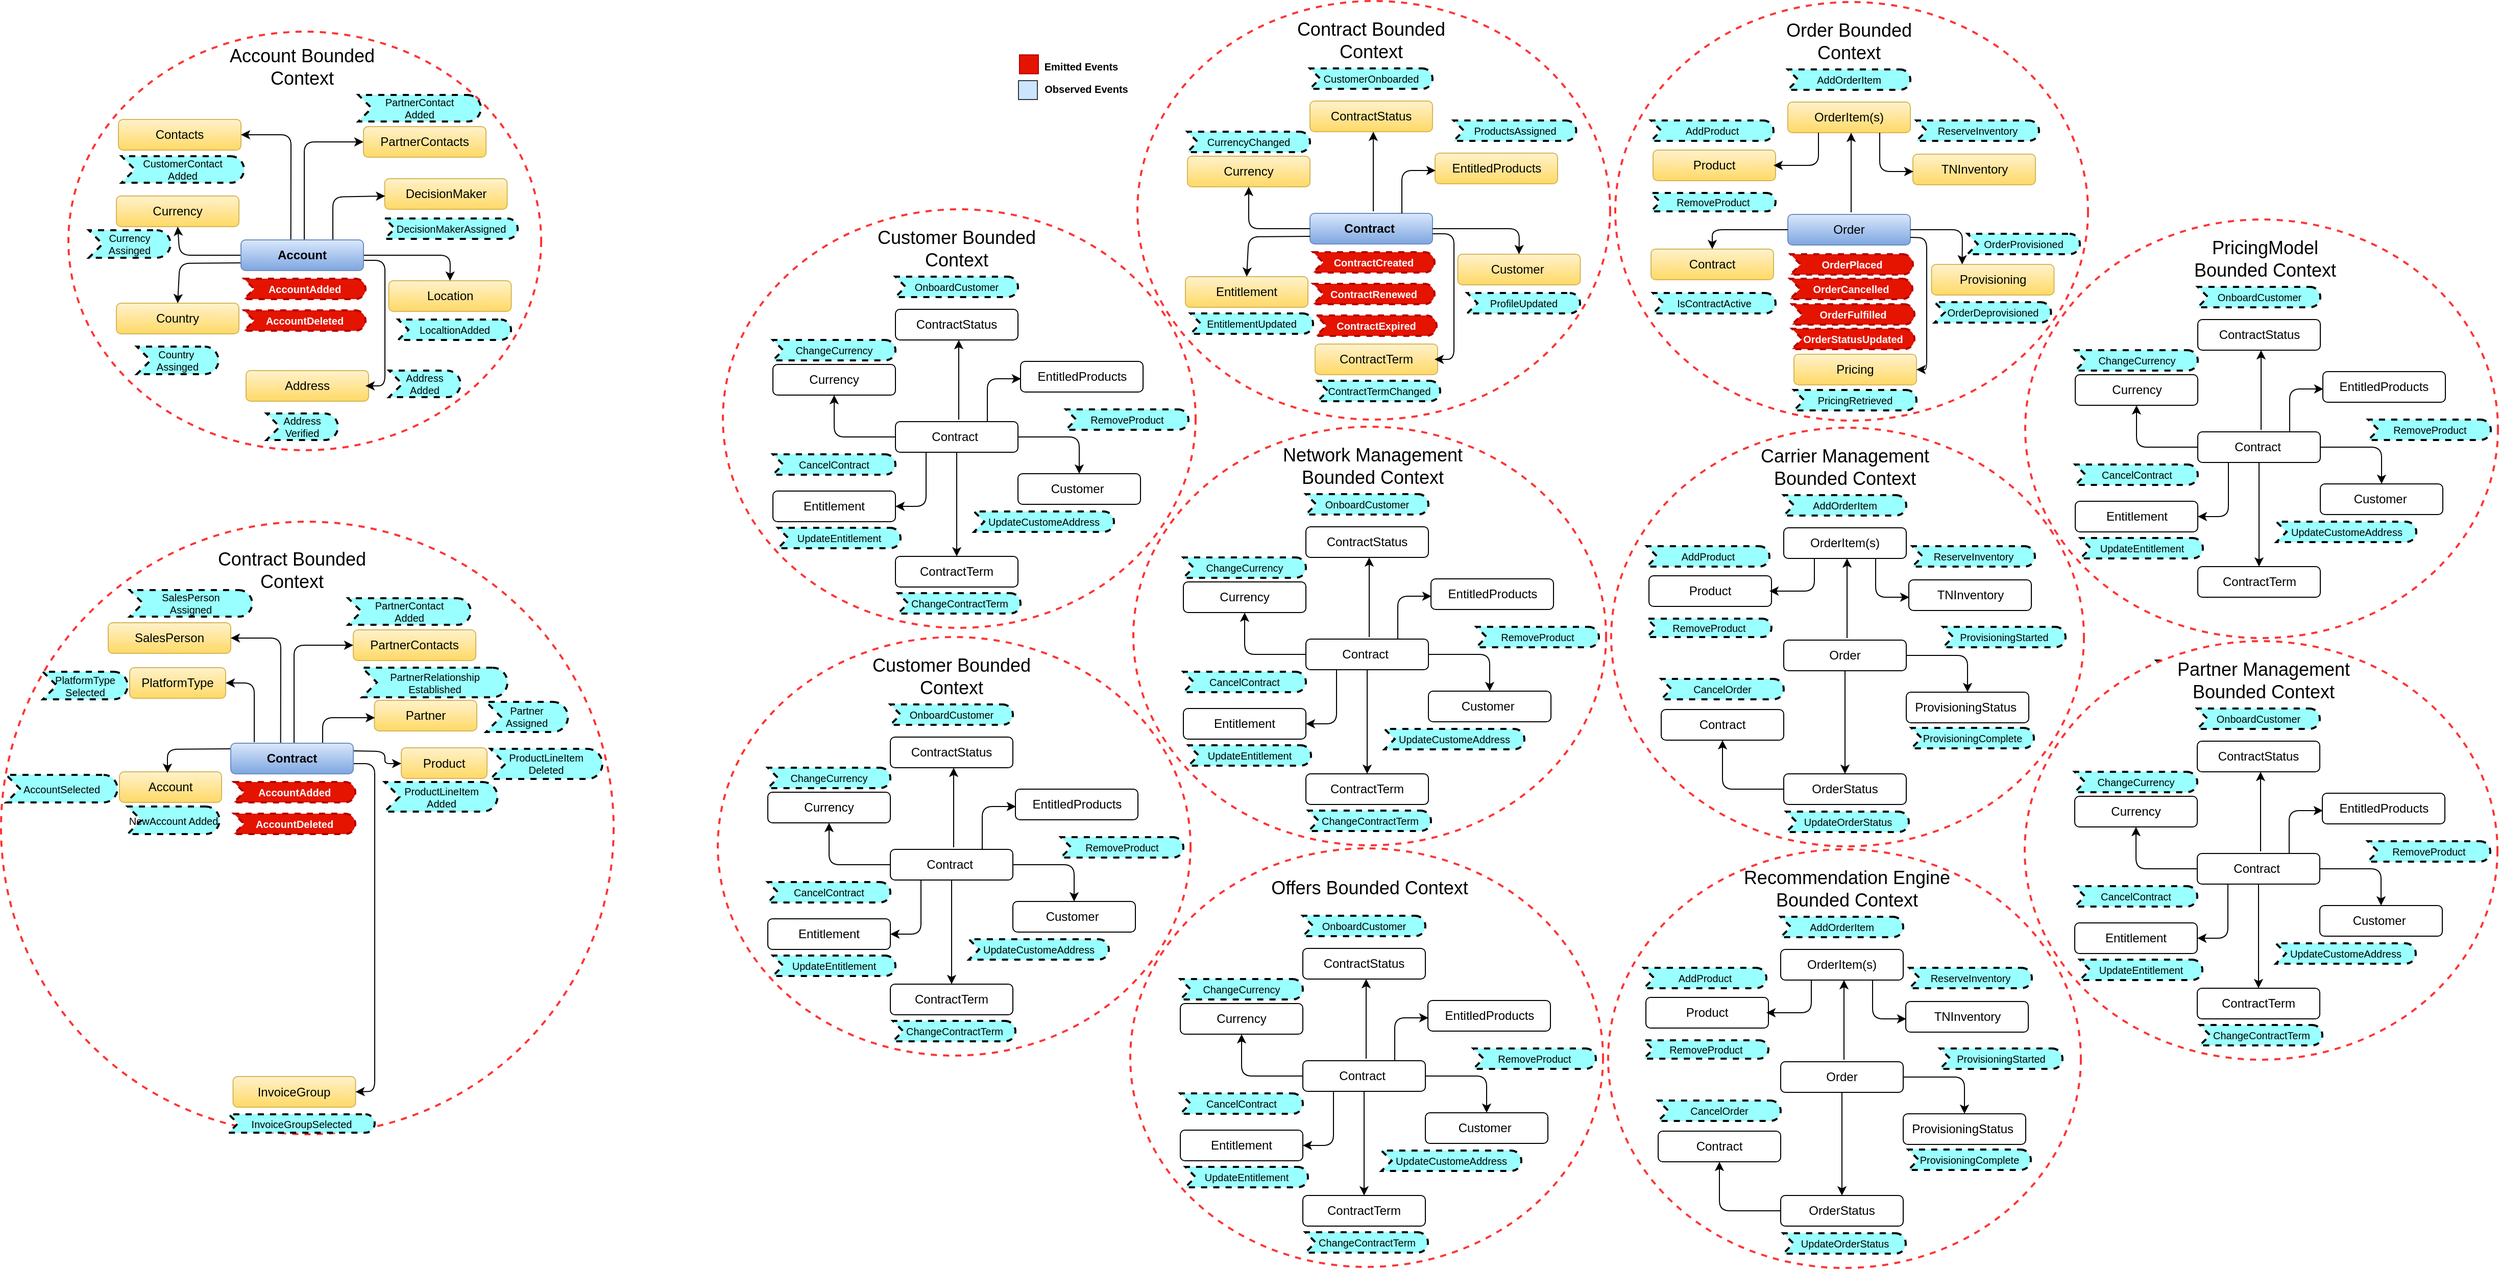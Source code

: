 <mxfile version="14.4.4" type="github">
  <diagram id="r4k9YjdjaylWLoNKeNUF" name="Page-1">
    <mxGraphModel dx="2721" dy="529" grid="1" gridSize="10" guides="1" tooltips="1" connect="1" arrows="1" fold="1" page="1" pageScale="1" pageWidth="850" pageHeight="1100" math="0" shadow="0">
      <root>
        <mxCell id="0" />
        <mxCell id="1" parent="0" />
        <mxCell id="5IULGxTD0l-tf5MQh9gl-8" value="" style="ellipse;whiteSpace=wrap;html=1;dashed=1;strokeWidth=2;strokeColor=#FF3333;" parent="1" vertex="1">
          <mxGeometry x="-153" y="4" width="463" height="410" as="geometry" />
        </mxCell>
        <mxCell id="5IULGxTD0l-tf5MQh9gl-2" value="Contract&amp;nbsp;" style="rounded=1;whiteSpace=wrap;html=1;fontStyle=1;gradientColor=#7ea6e0;fillColor=#dae8fc;strokeColor=#6c8ebf;" parent="1" vertex="1">
          <mxGeometry x="16" y="212" width="120" height="30" as="geometry" />
        </mxCell>
        <mxCell id="5IULGxTD0l-tf5MQh9gl-3" value="Customer&amp;nbsp;" style="rounded=1;whiteSpace=wrap;html=1;gradientColor=#ffd966;fillColor=#fff2cc;strokeColor=#d6b656;" parent="1" vertex="1">
          <mxGeometry x="160.75" y="252" width="120" height="30" as="geometry" />
        </mxCell>
        <mxCell id="5IULGxTD0l-tf5MQh9gl-4" value="Entitlement" style="rounded=1;whiteSpace=wrap;html=1;gradientColor=#ffd966;fillColor=#fff2cc;strokeColor=#d6b656;" parent="1" vertex="1">
          <mxGeometry x="-106" y="274" width="120" height="30" as="geometry" />
        </mxCell>
        <mxCell id="5IULGxTD0l-tf5MQh9gl-5" value="EntitledProducts" style="rounded=1;whiteSpace=wrap;html=1;gradientColor=#ffd966;fillColor=#fff2cc;strokeColor=#d6b656;" parent="1" vertex="1">
          <mxGeometry x="138.5" y="153" width="120" height="30" as="geometry" />
        </mxCell>
        <mxCell id="5IULGxTD0l-tf5MQh9gl-6" value="Currency" style="rounded=1;whiteSpace=wrap;html=1;gradientColor=#ffd966;fillColor=#fff2cc;strokeColor=#d6b656;" parent="1" vertex="1">
          <mxGeometry x="-104" y="156" width="120" height="30" as="geometry" />
        </mxCell>
        <mxCell id="5IULGxTD0l-tf5MQh9gl-9" value="ContractStatus" style="rounded=1;whiteSpace=wrap;html=1;gradientColor=#ffd966;fillColor=#fff2cc;strokeColor=#d6b656;" parent="1" vertex="1">
          <mxGeometry x="16" y="102" width="120" height="30" as="geometry" />
        </mxCell>
        <mxCell id="5IULGxTD0l-tf5MQh9gl-11" value="Contract Bounded Context" style="text;html=1;strokeColor=none;fillColor=none;align=center;verticalAlign=middle;whiteSpace=wrap;rounded=0;dashed=1;fontSize=18;" parent="1" vertex="1">
          <mxGeometry x="-8.75" y="28" width="169.5" height="30" as="geometry" />
        </mxCell>
        <mxCell id="5IULGxTD0l-tf5MQh9gl-12" value="" style="endArrow=classic;html=1;fontSize=18;entryX=0.45;entryY=1;entryDx=0;entryDy=0;entryPerimeter=0;" parent="1" edge="1">
          <mxGeometry width="50" height="50" relative="1" as="geometry">
            <mxPoint x="78" y="210" as="sourcePoint" />
            <mxPoint x="78" y="132" as="targetPoint" />
          </mxGeometry>
        </mxCell>
        <mxCell id="5IULGxTD0l-tf5MQh9gl-14" value="" style="endArrow=classic;html=1;fontSize=18;entryX=0.5;entryY=1;entryDx=0;entryDy=0;exitX=0;exitY=0.5;exitDx=0;exitDy=0;" parent="1" source="5IULGxTD0l-tf5MQh9gl-2" target="5IULGxTD0l-tf5MQh9gl-6" edge="1">
          <mxGeometry width="50" height="50" relative="1" as="geometry">
            <mxPoint x="263" y="270" as="sourcePoint" />
            <mxPoint x="313" y="220" as="targetPoint" />
            <Array as="points">
              <mxPoint x="-44" y="227" />
            </Array>
          </mxGeometry>
        </mxCell>
        <mxCell id="5IULGxTD0l-tf5MQh9gl-15" value="" style="endArrow=classic;html=1;fontSize=18;entryX=0.5;entryY=0;entryDx=0;entryDy=0;exitX=1;exitY=0.5;exitDx=0;exitDy=0;" parent="1" source="5IULGxTD0l-tf5MQh9gl-2" target="5IULGxTD0l-tf5MQh9gl-3" edge="1">
          <mxGeometry width="50" height="50" relative="1" as="geometry">
            <mxPoint x="26" y="237" as="sourcePoint" />
            <mxPoint x="-34" y="196" as="targetPoint" />
            <Array as="points">
              <mxPoint x="221" y="227" />
            </Array>
          </mxGeometry>
        </mxCell>
        <mxCell id="5IULGxTD0l-tf5MQh9gl-17" value="" style="endArrow=classic;html=1;fontSize=18;exitX=0;exitY=0.75;exitDx=0;exitDy=0;entryX=0.5;entryY=0;entryDx=0;entryDy=0;" parent="1" source="5IULGxTD0l-tf5MQh9gl-2" target="5IULGxTD0l-tf5MQh9gl-4" edge="1">
          <mxGeometry width="50" height="50" relative="1" as="geometry">
            <mxPoint x="-87" y="424" as="sourcePoint" />
            <mxPoint x="16" y="300" as="targetPoint" />
            <Array as="points">
              <mxPoint x="-44" y="235" />
            </Array>
          </mxGeometry>
        </mxCell>
        <mxCell id="5IULGxTD0l-tf5MQh9gl-19" value="CustomerOnboarded" style="html=1;outlineConnect=0;whiteSpace=wrap;fillColor=#99ffff;shape=mxgraph.archimate3.event;dashed=1;strokeWidth=2;fontSize=10;" parent="1" vertex="1">
          <mxGeometry x="16" y="70" width="120" height="20" as="geometry" />
        </mxCell>
        <mxCell id="5IULGxTD0l-tf5MQh9gl-20" value="ContractExpired" style="html=1;outlineConnect=0;whiteSpace=wrap;shape=mxgraph.archimate3.event;dashed=1;strokeWidth=2;fontSize=10;strokeColor=#B20000;fillColor=#e51400;fontColor=#ffffff;fontStyle=1" parent="1" vertex="1">
          <mxGeometry x="22" y="312" width="118" height="20" as="geometry" />
        </mxCell>
        <mxCell id="5IULGxTD0l-tf5MQh9gl-21" value="" style="endArrow=classic;html=1;fontSize=18;exitX=0.75;exitY=0;exitDx=0;exitDy=0;entryX=0.004;entryY=0.567;entryDx=0;entryDy=0;entryPerimeter=0;" parent="1" source="5IULGxTD0l-tf5MQh9gl-2" target="5IULGxTD0l-tf5MQh9gl-5" edge="1">
          <mxGeometry width="50" height="50" relative="1" as="geometry">
            <mxPoint x="88" y="220" as="sourcePoint" />
            <mxPoint x="139" y="161" as="targetPoint" />
            <Array as="points">
              <mxPoint x="106" y="170" />
            </Array>
          </mxGeometry>
        </mxCell>
        <mxCell id="5IULGxTD0l-tf5MQh9gl-23" value="ProductsAssigned" style="html=1;outlineConnect=0;whiteSpace=wrap;fillColor=#99ffff;shape=mxgraph.archimate3.event;dashed=1;strokeWidth=2;fontSize=10;" parent="1" vertex="1">
          <mxGeometry x="156.75" y="121" width="120" height="20" as="geometry" />
        </mxCell>
        <mxCell id="5IULGxTD0l-tf5MQh9gl-24" value="CurrencyChanged" style="html=1;outlineConnect=0;whiteSpace=wrap;fillColor=#99ffff;shape=mxgraph.archimate3.event;dashed=1;strokeWidth=2;fontSize=10;" parent="1" vertex="1">
          <mxGeometry x="-104" y="132" width="120" height="20" as="geometry" />
        </mxCell>
        <mxCell id="5IULGxTD0l-tf5MQh9gl-26" value="ProfileUpdated" style="html=1;outlineConnect=0;whiteSpace=wrap;fillColor=#99ffff;shape=mxgraph.archimate3.event;dashed=1;strokeWidth=2;fontSize=10;" parent="1" vertex="1">
          <mxGeometry x="170" y="290" width="110.5" height="20" as="geometry" />
        </mxCell>
        <mxCell id="5IULGxTD0l-tf5MQh9gl-28" value="" style="ellipse;whiteSpace=wrap;html=1;dashed=1;strokeWidth=2;strokeColor=#FF3333;" parent="1" vertex="1">
          <mxGeometry x="315" y="5" width="463" height="410" as="geometry" />
        </mxCell>
        <mxCell id="5IULGxTD0l-tf5MQh9gl-29" value="Order" style="rounded=1;whiteSpace=wrap;html=1;gradientColor=#7ea6e0;fillColor=#dae8fc;strokeColor=#6c8ebf;" parent="1" vertex="1">
          <mxGeometry x="484" y="213" width="120" height="30" as="geometry" />
        </mxCell>
        <mxCell id="5IULGxTD0l-tf5MQh9gl-30" value="Provisioning" style="rounded=1;whiteSpace=wrap;html=1;gradientColor=#ffd966;fillColor=#fff2cc;strokeColor=#d6b656;" parent="1" vertex="1">
          <mxGeometry x="624.75" y="262" width="120" height="30" as="geometry" />
        </mxCell>
        <mxCell id="5IULGxTD0l-tf5MQh9gl-31" value="Contract" style="rounded=1;whiteSpace=wrap;html=1;gradientColor=#ffd966;fillColor=#fff2cc;strokeColor=#d6b656;" parent="1" vertex="1">
          <mxGeometry x="350" y="247" width="120" height="30" as="geometry" />
        </mxCell>
        <mxCell id="5IULGxTD0l-tf5MQh9gl-32" value="TNInventory" style="rounded=1;whiteSpace=wrap;html=1;gradientColor=#ffd966;fillColor=#fff2cc;strokeColor=#d6b656;" parent="1" vertex="1">
          <mxGeometry x="606.5" y="154" width="120" height="30" as="geometry" />
        </mxCell>
        <mxCell id="5IULGxTD0l-tf5MQh9gl-33" value="Product" style="rounded=1;whiteSpace=wrap;html=1;gradientColor=#ffd966;fillColor=#fff2cc;strokeColor=#d6b656;" parent="1" vertex="1">
          <mxGeometry x="352" y="150" width="120" height="30" as="geometry" />
        </mxCell>
        <mxCell id="5IULGxTD0l-tf5MQh9gl-35" value="OrderItem(s)" style="rounded=1;whiteSpace=wrap;html=1;gradientColor=#ffd966;fillColor=#fff2cc;strokeColor=#d6b656;" parent="1" vertex="1">
          <mxGeometry x="484" y="103" width="120" height="30" as="geometry" />
        </mxCell>
        <mxCell id="5IULGxTD0l-tf5MQh9gl-36" value="Order Bounded Context" style="text;html=1;strokeColor=none;fillColor=none;align=center;verticalAlign=middle;whiteSpace=wrap;rounded=0;dashed=1;fontSize=18;" parent="1" vertex="1">
          <mxGeometry x="459.25" y="29" width="169.5" height="30" as="geometry" />
        </mxCell>
        <mxCell id="5IULGxTD0l-tf5MQh9gl-37" value="" style="endArrow=classic;html=1;fontSize=18;entryX=0.45;entryY=1;entryDx=0;entryDy=0;entryPerimeter=0;" parent="1" edge="1">
          <mxGeometry width="50" height="50" relative="1" as="geometry">
            <mxPoint x="546" y="211" as="sourcePoint" />
            <mxPoint x="546" y="133" as="targetPoint" />
          </mxGeometry>
        </mxCell>
        <mxCell id="5IULGxTD0l-tf5MQh9gl-39" value="" style="endArrow=classic;html=1;fontSize=18;exitX=0.25;exitY=1;exitDx=0;exitDy=0;" parent="1" source="5IULGxTD0l-tf5MQh9gl-35" edge="1">
          <mxGeometry width="50" height="50" relative="1" as="geometry">
            <mxPoint x="731" y="271" as="sourcePoint" />
            <mxPoint x="470" y="165" as="targetPoint" />
            <Array as="points">
              <mxPoint x="514" y="165" />
            </Array>
          </mxGeometry>
        </mxCell>
        <mxCell id="5IULGxTD0l-tf5MQh9gl-40" value="" style="endArrow=classic;html=1;fontSize=18;entryX=0.25;entryY=0;entryDx=0;entryDy=0;exitX=1;exitY=0.5;exitDx=0;exitDy=0;" parent="1" source="5IULGxTD0l-tf5MQh9gl-29" target="5IULGxTD0l-tf5MQh9gl-30" edge="1">
          <mxGeometry width="50" height="50" relative="1" as="geometry">
            <mxPoint x="494" y="238" as="sourcePoint" />
            <mxPoint x="434" y="197" as="targetPoint" />
            <Array as="points">
              <mxPoint x="655" y="228" />
            </Array>
          </mxGeometry>
        </mxCell>
        <mxCell id="5IULGxTD0l-tf5MQh9gl-41" value="" style="endArrow=classic;html=1;fontSize=18;exitX=0;exitY=0.5;exitDx=0;exitDy=0;" parent="1" source="5IULGxTD0l-tf5MQh9gl-29" target="5IULGxTD0l-tf5MQh9gl-31" edge="1">
          <mxGeometry width="50" height="50" relative="1" as="geometry">
            <mxPoint x="484" y="359" as="sourcePoint" />
            <mxPoint x="431" y="375" as="targetPoint" />
            <Array as="points">
              <mxPoint x="410" y="228" />
            </Array>
          </mxGeometry>
        </mxCell>
        <mxCell id="5IULGxTD0l-tf5MQh9gl-42" value="AddOrderItem" style="html=1;outlineConnect=0;whiteSpace=wrap;fillColor=#99ffff;shape=mxgraph.archimate3.event;dashed=1;strokeWidth=2;fontSize=10;" parent="1" vertex="1">
          <mxGeometry x="484" y="71" width="120" height="20" as="geometry" />
        </mxCell>
        <mxCell id="5IULGxTD0l-tf5MQh9gl-43" value="OrderCancelled" style="html=1;outlineConnect=0;whiteSpace=wrap;fillColor=#e51400;shape=mxgraph.archimate3.event;dashed=1;strokeWidth=2;fontSize=10;strokeColor=#B20000;fontColor=#ffffff;fontStyle=1" parent="1" vertex="1">
          <mxGeometry x="486" y="276" width="120" height="20" as="geometry" />
        </mxCell>
        <mxCell id="5IULGxTD0l-tf5MQh9gl-44" value="" style="endArrow=classic;html=1;fontSize=18;entryX=0.004;entryY=0.567;entryDx=0;entryDy=0;entryPerimeter=0;exitX=0.75;exitY=1;exitDx=0;exitDy=0;" parent="1" source="5IULGxTD0l-tf5MQh9gl-35" target="5IULGxTD0l-tf5MQh9gl-32" edge="1">
          <mxGeometry width="50" height="50" relative="1" as="geometry">
            <mxPoint x="574" y="140" as="sourcePoint" />
            <mxPoint x="607" y="162" as="targetPoint" />
            <Array as="points">
              <mxPoint x="574" y="171" />
            </Array>
          </mxGeometry>
        </mxCell>
        <mxCell id="5IULGxTD0l-tf5MQh9gl-45" value="RemoveProduct" style="html=1;outlineConnect=0;whiteSpace=wrap;fillColor=#99ffff;shape=mxgraph.archimate3.event;dashed=1;strokeWidth=2;fontSize=10;" parent="1" vertex="1">
          <mxGeometry x="350" y="192" width="122" height="18" as="geometry" />
        </mxCell>
        <mxCell id="5IULGxTD0l-tf5MQh9gl-47" value="OrderStatusUpdated" style="html=1;outlineConnect=0;whiteSpace=wrap;fillColor=#e51400;shape=mxgraph.archimate3.event;dashed=1;strokeWidth=2;fontSize=10;strokeColor=#B20000;fontColor=#ffffff;fontStyle=1" parent="1" vertex="1">
          <mxGeometry x="488" y="325" width="120" height="20" as="geometry" />
        </mxCell>
        <mxCell id="5IULGxTD0l-tf5MQh9gl-49" value="AddProduct" style="html=1;outlineConnect=0;whiteSpace=wrap;fillColor=#99ffff;shape=mxgraph.archimate3.event;dashed=1;strokeWidth=2;fontSize=10;" parent="1" vertex="1">
          <mxGeometry x="350" y="121" width="120" height="20" as="geometry" />
        </mxCell>
        <mxCell id="5IULGxTD0l-tf5MQh9gl-50" value="EntitlementUpdated" style="html=1;outlineConnect=0;whiteSpace=wrap;fillColor=#99ffff;shape=mxgraph.archimate3.event;dashed=1;strokeWidth=2;fontSize=10;" parent="1" vertex="1">
          <mxGeometry x="-101" y="310" width="120" height="20" as="geometry" />
        </mxCell>
        <mxCell id="5IULGxTD0l-tf5MQh9gl-51" value="ReserveInventory" style="html=1;outlineConnect=0;whiteSpace=wrap;fillColor=#99ffff;shape=mxgraph.archimate3.event;dashed=1;strokeWidth=2;fontSize=10;" parent="1" vertex="1">
          <mxGeometry x="610" y="121" width="120" height="20" as="geometry" />
        </mxCell>
        <mxCell id="5IULGxTD0l-tf5MQh9gl-52" value="OrderDeprovisioned" style="html=1;outlineConnect=0;whiteSpace=wrap;fillColor=#99ffff;shape=mxgraph.archimate3.event;dashed=1;strokeWidth=2;fontSize=10;" parent="1" vertex="1">
          <mxGeometry x="627.75" y="299" width="114" height="20" as="geometry" />
        </mxCell>
        <mxCell id="9rIR4brEF0M2VbCypg3W-1" value="" style="ellipse;whiteSpace=wrap;html=1;dashed=1;strokeWidth=2;strokeColor=#FF3333;" parent="1" vertex="1">
          <mxGeometry x="-157" y="421" width="463" height="410" as="geometry" />
        </mxCell>
        <mxCell id="9rIR4brEF0M2VbCypg3W-2" value="Contract&amp;nbsp;" style="rounded=1;whiteSpace=wrap;html=1;" parent="1" vertex="1">
          <mxGeometry x="12" y="629" width="120" height="30" as="geometry" />
        </mxCell>
        <mxCell id="9rIR4brEF0M2VbCypg3W-3" value="Customer&amp;nbsp;" style="rounded=1;whiteSpace=wrap;html=1;" parent="1" vertex="1">
          <mxGeometry x="132" y="680" width="120" height="30" as="geometry" />
        </mxCell>
        <mxCell id="9rIR4brEF0M2VbCypg3W-4" value="Entitlement" style="rounded=1;whiteSpace=wrap;html=1;" parent="1" vertex="1">
          <mxGeometry x="-108" y="697" width="120" height="30" as="geometry" />
        </mxCell>
        <mxCell id="9rIR4brEF0M2VbCypg3W-5" value="EntitledProducts" style="rounded=1;whiteSpace=wrap;html=1;" parent="1" vertex="1">
          <mxGeometry x="134.5" y="570" width="120" height="30" as="geometry" />
        </mxCell>
        <mxCell id="9rIR4brEF0M2VbCypg3W-6" value="Currency" style="rounded=1;whiteSpace=wrap;html=1;" parent="1" vertex="1">
          <mxGeometry x="-108" y="573" width="120" height="30" as="geometry" />
        </mxCell>
        <mxCell id="9rIR4brEF0M2VbCypg3W-7" value="ContractTerm" style="rounded=1;whiteSpace=wrap;html=1;" parent="1" vertex="1">
          <mxGeometry x="12" y="761" width="120" height="30" as="geometry" />
        </mxCell>
        <mxCell id="9rIR4brEF0M2VbCypg3W-8" value="ContractStatus" style="rounded=1;whiteSpace=wrap;html=1;" parent="1" vertex="1">
          <mxGeometry x="12" y="519" width="120" height="30" as="geometry" />
        </mxCell>
        <mxCell id="9rIR4brEF0M2VbCypg3W-9" value="Network Management Bounded Context" style="text;html=1;strokeColor=none;fillColor=none;align=center;verticalAlign=middle;whiteSpace=wrap;rounded=0;dashed=1;fontSize=18;" parent="1" vertex="1">
          <mxGeometry x="-23.75" y="445" width="202.75" height="30" as="geometry" />
        </mxCell>
        <mxCell id="9rIR4brEF0M2VbCypg3W-10" value="" style="endArrow=classic;html=1;fontSize=18;entryX=0.45;entryY=1;entryDx=0;entryDy=0;entryPerimeter=0;" parent="1" edge="1">
          <mxGeometry width="50" height="50" relative="1" as="geometry">
            <mxPoint x="74" y="627" as="sourcePoint" />
            <mxPoint x="74" y="549" as="targetPoint" />
          </mxGeometry>
        </mxCell>
        <mxCell id="9rIR4brEF0M2VbCypg3W-11" value="" style="endArrow=classic;html=1;fontSize=18;exitX=0.5;exitY=1;exitDx=0;exitDy=0;" parent="1" source="9rIR4brEF0M2VbCypg3W-2" target="9rIR4brEF0M2VbCypg3W-7" edge="1">
          <mxGeometry width="50" height="50" relative="1" as="geometry">
            <mxPoint x="83.04" y="629.01" as="sourcePoint" />
            <mxPoint x="84" y="559" as="targetPoint" />
          </mxGeometry>
        </mxCell>
        <mxCell id="9rIR4brEF0M2VbCypg3W-12" value="" style="endArrow=classic;html=1;fontSize=18;entryX=0.5;entryY=1;entryDx=0;entryDy=0;exitX=0;exitY=0.5;exitDx=0;exitDy=0;" parent="1" source="9rIR4brEF0M2VbCypg3W-2" target="9rIR4brEF0M2VbCypg3W-6" edge="1">
          <mxGeometry width="50" height="50" relative="1" as="geometry">
            <mxPoint x="259" y="687" as="sourcePoint" />
            <mxPoint x="309" y="637" as="targetPoint" />
            <Array as="points">
              <mxPoint x="-48" y="644" />
            </Array>
          </mxGeometry>
        </mxCell>
        <mxCell id="9rIR4brEF0M2VbCypg3W-13" value="" style="endArrow=classic;html=1;fontSize=18;entryX=0.5;entryY=0;entryDx=0;entryDy=0;exitX=1;exitY=0.5;exitDx=0;exitDy=0;" parent="1" source="9rIR4brEF0M2VbCypg3W-2" target="9rIR4brEF0M2VbCypg3W-3" edge="1">
          <mxGeometry width="50" height="50" relative="1" as="geometry">
            <mxPoint x="22" y="654" as="sourcePoint" />
            <mxPoint x="-38" y="613" as="targetPoint" />
            <Array as="points">
              <mxPoint x="192" y="644" />
            </Array>
          </mxGeometry>
        </mxCell>
        <mxCell id="9rIR4brEF0M2VbCypg3W-14" value="" style="endArrow=classic;html=1;fontSize=18;exitX=0.25;exitY=1;exitDx=0;exitDy=0;entryX=1;entryY=0.5;entryDx=0;entryDy=0;" parent="1" source="9rIR4brEF0M2VbCypg3W-2" target="9rIR4brEF0M2VbCypg3W-4" edge="1">
          <mxGeometry width="50" height="50" relative="1" as="geometry">
            <mxPoint x="-91" y="841" as="sourcePoint" />
            <mxPoint x="12" y="717" as="targetPoint" />
            <Array as="points">
              <mxPoint x="42" y="712" />
            </Array>
          </mxGeometry>
        </mxCell>
        <mxCell id="9rIR4brEF0M2VbCypg3W-15" value="OnboardCustomer" style="html=1;outlineConnect=0;whiteSpace=wrap;fillColor=#99ffff;shape=mxgraph.archimate3.event;dashed=1;strokeWidth=2;fontSize=10;" parent="1" vertex="1">
          <mxGeometry x="12" y="487" width="120" height="20" as="geometry" />
        </mxCell>
        <mxCell id="9rIR4brEF0M2VbCypg3W-16" value="CancelContract" style="html=1;outlineConnect=0;whiteSpace=wrap;fillColor=#99ffff;shape=mxgraph.archimate3.event;dashed=1;strokeWidth=2;fontSize=10;" parent="1" vertex="1">
          <mxGeometry x="-108" y="661" width="120" height="20" as="geometry" />
        </mxCell>
        <mxCell id="9rIR4brEF0M2VbCypg3W-17" value="" style="endArrow=classic;html=1;fontSize=18;exitX=0.75;exitY=0;exitDx=0;exitDy=0;entryX=0.004;entryY=0.567;entryDx=0;entryDy=0;entryPerimeter=0;" parent="1" source="9rIR4brEF0M2VbCypg3W-2" target="9rIR4brEF0M2VbCypg3W-5" edge="1">
          <mxGeometry width="50" height="50" relative="1" as="geometry">
            <mxPoint x="84" y="637" as="sourcePoint" />
            <mxPoint x="135" y="578" as="targetPoint" />
            <Array as="points">
              <mxPoint x="102" y="587" />
            </Array>
          </mxGeometry>
        </mxCell>
        <mxCell id="9rIR4brEF0M2VbCypg3W-18" value="RemoveProduct" style="html=1;outlineConnect=0;whiteSpace=wrap;fillColor=#99ffff;shape=mxgraph.archimate3.event;dashed=1;strokeWidth=2;fontSize=10;" parent="1" vertex="1">
          <mxGeometry x="179" y="617" width="120" height="20" as="geometry" />
        </mxCell>
        <mxCell id="9rIR4brEF0M2VbCypg3W-19" value="ChangeCurrency" style="html=1;outlineConnect=0;whiteSpace=wrap;fillColor=#99ffff;shape=mxgraph.archimate3.event;dashed=1;strokeWidth=2;fontSize=10;" parent="1" vertex="1">
          <mxGeometry x="-108" y="549" width="120" height="20" as="geometry" />
        </mxCell>
        <mxCell id="9rIR4brEF0M2VbCypg3W-20" value="ChangeContractTerm" style="html=1;outlineConnect=0;whiteSpace=wrap;fillColor=#99ffff;shape=mxgraph.archimate3.event;dashed=1;strokeWidth=2;fontSize=10;" parent="1" vertex="1">
          <mxGeometry x="14.5" y="797" width="120" height="20" as="geometry" />
        </mxCell>
        <mxCell id="9rIR4brEF0M2VbCypg3W-21" value="UpdateCustomeAddress" style="html=1;outlineConnect=0;whiteSpace=wrap;fillColor=#99ffff;shape=mxgraph.archimate3.event;dashed=1;strokeWidth=2;fontSize=10;" parent="1" vertex="1">
          <mxGeometry x="89" y="717" width="137" height="20" as="geometry" />
        </mxCell>
        <mxCell id="9rIR4brEF0M2VbCypg3W-22" value="" style="ellipse;whiteSpace=wrap;html=1;dashed=1;strokeWidth=2;strokeColor=#FF3333;" parent="1" vertex="1">
          <mxGeometry x="311" y="422" width="463" height="410" as="geometry" />
        </mxCell>
        <mxCell id="9rIR4brEF0M2VbCypg3W-23" value="Order" style="rounded=1;whiteSpace=wrap;html=1;" parent="1" vertex="1">
          <mxGeometry x="480" y="630" width="120" height="30" as="geometry" />
        </mxCell>
        <mxCell id="9rIR4brEF0M2VbCypg3W-24" value="ProvisioningStatus&amp;nbsp;" style="rounded=1;whiteSpace=wrap;html=1;" parent="1" vertex="1">
          <mxGeometry x="600" y="681" width="120" height="30" as="geometry" />
        </mxCell>
        <mxCell id="9rIR4brEF0M2VbCypg3W-25" value="Contract" style="rounded=1;whiteSpace=wrap;html=1;" parent="1" vertex="1">
          <mxGeometry x="360" y="698" width="120" height="30" as="geometry" />
        </mxCell>
        <mxCell id="9rIR4brEF0M2VbCypg3W-26" value="TNInventory" style="rounded=1;whiteSpace=wrap;html=1;" parent="1" vertex="1">
          <mxGeometry x="602.5" y="571" width="120" height="30" as="geometry" />
        </mxCell>
        <mxCell id="9rIR4brEF0M2VbCypg3W-27" value="Product" style="rounded=1;whiteSpace=wrap;html=1;" parent="1" vertex="1">
          <mxGeometry x="348" y="567" width="120" height="30" as="geometry" />
        </mxCell>
        <mxCell id="9rIR4brEF0M2VbCypg3W-28" value="OrderStatus" style="rounded=1;whiteSpace=wrap;html=1;" parent="1" vertex="1">
          <mxGeometry x="480" y="761" width="120" height="30" as="geometry" />
        </mxCell>
        <mxCell id="9rIR4brEF0M2VbCypg3W-29" value="OrderItem(s)" style="rounded=1;whiteSpace=wrap;html=1;" parent="1" vertex="1">
          <mxGeometry x="480" y="520" width="120" height="30" as="geometry" />
        </mxCell>
        <mxCell id="9rIR4brEF0M2VbCypg3W-30" value="Carrier Management Bounded Context" style="text;html=1;strokeColor=none;fillColor=none;align=center;verticalAlign=middle;whiteSpace=wrap;rounded=0;dashed=1;fontSize=18;" parent="1" vertex="1">
          <mxGeometry x="455.25" y="446" width="169.5" height="30" as="geometry" />
        </mxCell>
        <mxCell id="9rIR4brEF0M2VbCypg3W-31" value="" style="endArrow=classic;html=1;fontSize=18;entryX=0.45;entryY=1;entryDx=0;entryDy=0;entryPerimeter=0;" parent="1" edge="1">
          <mxGeometry width="50" height="50" relative="1" as="geometry">
            <mxPoint x="542" y="628" as="sourcePoint" />
            <mxPoint x="542" y="550" as="targetPoint" />
          </mxGeometry>
        </mxCell>
        <mxCell id="9rIR4brEF0M2VbCypg3W-32" value="" style="endArrow=classic;html=1;fontSize=18;exitX=0.5;exitY=1;exitDx=0;exitDy=0;" parent="1" source="9rIR4brEF0M2VbCypg3W-23" target="9rIR4brEF0M2VbCypg3W-28" edge="1">
          <mxGeometry width="50" height="50" relative="1" as="geometry">
            <mxPoint x="551.04" y="630.01" as="sourcePoint" />
            <mxPoint x="552" y="560" as="targetPoint" />
          </mxGeometry>
        </mxCell>
        <mxCell id="9rIR4brEF0M2VbCypg3W-33" value="" style="endArrow=classic;html=1;fontSize=18;exitX=0.25;exitY=1;exitDx=0;exitDy=0;" parent="1" source="9rIR4brEF0M2VbCypg3W-29" edge="1">
          <mxGeometry width="50" height="50" relative="1" as="geometry">
            <mxPoint x="727" y="688" as="sourcePoint" />
            <mxPoint x="466" y="582" as="targetPoint" />
            <Array as="points">
              <mxPoint x="510" y="582" />
            </Array>
          </mxGeometry>
        </mxCell>
        <mxCell id="9rIR4brEF0M2VbCypg3W-34" value="" style="endArrow=classic;html=1;fontSize=18;entryX=0.5;entryY=0;entryDx=0;entryDy=0;exitX=1;exitY=0.5;exitDx=0;exitDy=0;" parent="1" source="9rIR4brEF0M2VbCypg3W-23" target="9rIR4brEF0M2VbCypg3W-24" edge="1">
          <mxGeometry width="50" height="50" relative="1" as="geometry">
            <mxPoint x="490" y="655" as="sourcePoint" />
            <mxPoint x="430" y="614" as="targetPoint" />
            <Array as="points">
              <mxPoint x="660" y="645" />
            </Array>
          </mxGeometry>
        </mxCell>
        <mxCell id="9rIR4brEF0M2VbCypg3W-35" value="" style="endArrow=classic;html=1;fontSize=18;exitX=0;exitY=0.5;exitDx=0;exitDy=0;entryX=0.5;entryY=1;entryDx=0;entryDy=0;" parent="1" source="9rIR4brEF0M2VbCypg3W-28" target="9rIR4brEF0M2VbCypg3W-25" edge="1">
          <mxGeometry width="50" height="50" relative="1" as="geometry">
            <mxPoint x="377" y="842" as="sourcePoint" />
            <mxPoint x="427" y="792" as="targetPoint" />
            <Array as="points">
              <mxPoint x="420" y="776" />
            </Array>
          </mxGeometry>
        </mxCell>
        <mxCell id="9rIR4brEF0M2VbCypg3W-36" value="AddOrderItem" style="html=1;outlineConnect=0;whiteSpace=wrap;fillColor=#99ffff;shape=mxgraph.archimate3.event;dashed=1;strokeWidth=2;fontSize=10;" parent="1" vertex="1">
          <mxGeometry x="480" y="488" width="120" height="20" as="geometry" />
        </mxCell>
        <mxCell id="9rIR4brEF0M2VbCypg3W-37" value="CancelOrder" style="html=1;outlineConnect=0;whiteSpace=wrap;fillColor=#99ffff;shape=mxgraph.archimate3.event;dashed=1;strokeWidth=2;fontSize=10;" parent="1" vertex="1">
          <mxGeometry x="360" y="668" width="120" height="20" as="geometry" />
        </mxCell>
        <mxCell id="9rIR4brEF0M2VbCypg3W-38" value="" style="endArrow=classic;html=1;fontSize=18;entryX=0.004;entryY=0.567;entryDx=0;entryDy=0;entryPerimeter=0;exitX=0.75;exitY=1;exitDx=0;exitDy=0;" parent="1" source="9rIR4brEF0M2VbCypg3W-29" target="9rIR4brEF0M2VbCypg3W-26" edge="1">
          <mxGeometry width="50" height="50" relative="1" as="geometry">
            <mxPoint x="570" y="557" as="sourcePoint" />
            <mxPoint x="603" y="579" as="targetPoint" />
            <Array as="points">
              <mxPoint x="570" y="588" />
            </Array>
          </mxGeometry>
        </mxCell>
        <mxCell id="9rIR4brEF0M2VbCypg3W-39" value="RemoveProduct" style="html=1;outlineConnect=0;whiteSpace=wrap;fillColor=#99ffff;shape=mxgraph.archimate3.event;dashed=1;strokeWidth=2;fontSize=10;" parent="1" vertex="1">
          <mxGeometry x="346" y="609" width="122" height="18" as="geometry" />
        </mxCell>
        <mxCell id="9rIR4brEF0M2VbCypg3W-40" value="UpdateOrderStatus" style="html=1;outlineConnect=0;whiteSpace=wrap;fillColor=#99ffff;shape=mxgraph.archimate3.event;dashed=1;strokeWidth=2;fontSize=10;" parent="1" vertex="1">
          <mxGeometry x="482.5" y="798" width="120" height="20" as="geometry" />
        </mxCell>
        <mxCell id="9rIR4brEF0M2VbCypg3W-41" value="ProvisioningStarted" style="html=1;outlineConnect=0;whiteSpace=wrap;fillColor=#99ffff;shape=mxgraph.archimate3.event;dashed=1;strokeWidth=2;fontSize=10;" parent="1" vertex="1">
          <mxGeometry x="636" y="617" width="120" height="20" as="geometry" />
        </mxCell>
        <mxCell id="9rIR4brEF0M2VbCypg3W-42" value="AddProduct" style="html=1;outlineConnect=0;whiteSpace=wrap;fillColor=#99ffff;shape=mxgraph.archimate3.event;dashed=1;strokeWidth=2;fontSize=10;" parent="1" vertex="1">
          <mxGeometry x="346" y="538" width="120" height="20" as="geometry" />
        </mxCell>
        <mxCell id="9rIR4brEF0M2VbCypg3W-43" value="UpdateEntitlement" style="html=1;outlineConnect=0;whiteSpace=wrap;fillColor=#99ffff;shape=mxgraph.archimate3.event;dashed=1;strokeWidth=2;fontSize=10;" parent="1" vertex="1">
          <mxGeometry x="-103" y="733" width="120" height="20" as="geometry" />
        </mxCell>
        <mxCell id="9rIR4brEF0M2VbCypg3W-44" value="ReserveInventory" style="html=1;outlineConnect=0;whiteSpace=wrap;fillColor=#99ffff;shape=mxgraph.archimate3.event;dashed=1;strokeWidth=2;fontSize=10;" parent="1" vertex="1">
          <mxGeometry x="606" y="538" width="120" height="20" as="geometry" />
        </mxCell>
        <mxCell id="9rIR4brEF0M2VbCypg3W-45" value="ProvisioningComplete" style="html=1;outlineConnect=0;whiteSpace=wrap;fillColor=#99ffff;shape=mxgraph.archimate3.event;dashed=1;strokeWidth=2;fontSize=10;" parent="1" vertex="1">
          <mxGeometry x="605" y="716" width="120" height="20" as="geometry" />
        </mxCell>
        <mxCell id="9rIR4brEF0M2VbCypg3W-46" value="ContractRenewed" style="html=1;outlineConnect=0;whiteSpace=wrap;shape=mxgraph.archimate3.event;dashed=1;strokeWidth=2;fontSize=10;strokeColor=#B20000;fillColor=#e51400;fontColor=#ffffff;fontStyle=1" parent="1" vertex="1">
          <mxGeometry x="19" y="281" width="119" height="20" as="geometry" />
        </mxCell>
        <mxCell id="9rIR4brEF0M2VbCypg3W-48" value="ContractCreated" style="html=1;outlineConnect=0;whiteSpace=wrap;shape=mxgraph.archimate3.event;dashed=1;strokeWidth=2;fontSize=10;strokeColor=#B20000;fillColor=#e51400;fontColor=#ffffff;fontStyle=1" parent="1" vertex="1">
          <mxGeometry x="19" y="250" width="119" height="20" as="geometry" />
        </mxCell>
        <mxCell id="9rIR4brEF0M2VbCypg3W-104" value="ContractTermChanged" style="html=1;outlineConnect=0;whiteSpace=wrap;fillColor=#99ffff;shape=mxgraph.archimate3.event;dashed=1;strokeWidth=2;fontSize=10;" parent="1" vertex="1">
          <mxGeometry x="23.5" y="376" width="120" height="20" as="geometry" />
        </mxCell>
        <mxCell id="9rIR4brEF0M2VbCypg3W-105" value="ContractTerm" style="rounded=1;whiteSpace=wrap;html=1;gradientColor=#ffd966;fillColor=#fff2cc;strokeColor=#d6b656;" parent="1" vertex="1">
          <mxGeometry x="21" y="340" width="120" height="30" as="geometry" />
        </mxCell>
        <mxCell id="9rIR4brEF0M2VbCypg3W-106" value="" style="endArrow=classic;html=1;exitX=0.5;exitY=1;exitDx=0;exitDy=0;entryX=1;entryY=0.5;entryDx=0;entryDy=0;" parent="1" edge="1">
          <mxGeometry width="50" height="50" relative="1" as="geometry">
            <mxPoint x="136" y="232" as="sourcePoint" />
            <mxPoint x="138" y="355" as="targetPoint" />
            <Array as="points">
              <mxPoint x="157" y="232" />
              <mxPoint x="157" y="290" />
              <mxPoint x="157" y="355" />
            </Array>
          </mxGeometry>
        </mxCell>
        <mxCell id="9rIR4brEF0M2VbCypg3W-110" value="OrderPlaced" style="html=1;outlineConnect=0;whiteSpace=wrap;fillColor=#e51400;shape=mxgraph.archimate3.event;dashed=1;strokeWidth=2;fontSize=10;strokeColor=#B20000;fontColor=#ffffff;fontStyle=1" parent="1" vertex="1">
          <mxGeometry x="486.5" y="252" width="120" height="20" as="geometry" />
        </mxCell>
        <mxCell id="9rIR4brEF0M2VbCypg3W-111" value="OrderFulfilled" style="html=1;outlineConnect=0;whiteSpace=wrap;fillColor=#e51400;shape=mxgraph.archimate3.event;dashed=1;strokeWidth=2;fontSize=10;strokeColor=#B20000;fontColor=#ffffff;fontStyle=1" parent="1" vertex="1">
          <mxGeometry x="488" y="301" width="120" height="20" as="geometry" />
        </mxCell>
        <mxCell id="9rIR4brEF0M2VbCypg3W-112" value="IsContractActive" style="html=1;outlineConnect=0;whiteSpace=wrap;fillColor=#99ffff;shape=mxgraph.archimate3.event;dashed=1;strokeWidth=2;fontSize=10;" parent="1" vertex="1">
          <mxGeometry x="352" y="290" width="120" height="20" as="geometry" />
        </mxCell>
        <mxCell id="9rIR4brEF0M2VbCypg3W-113" value="Pricing" style="rounded=1;whiteSpace=wrap;html=1;gradientColor=#ffd966;fillColor=#fff2cc;strokeColor=#d6b656;" parent="1" vertex="1">
          <mxGeometry x="490" y="350" width="120" height="30" as="geometry" />
        </mxCell>
        <mxCell id="9rIR4brEF0M2VbCypg3W-114" value="OrderProvisioned" style="html=1;outlineConnect=0;whiteSpace=wrap;fillColor=#99ffff;shape=mxgraph.archimate3.event;dashed=1;strokeWidth=2;fontSize=10;" parent="1" vertex="1">
          <mxGeometry x="660" y="232" width="110" height="20" as="geometry" />
        </mxCell>
        <mxCell id="9rIR4brEF0M2VbCypg3W-116" value="" style="endArrow=classic;html=1;exitX=0.5;exitY=1;exitDx=0;exitDy=0;entryX=1;entryY=0.5;entryDx=0;entryDy=0;" parent="1" target="9rIR4brEF0M2VbCypg3W-113" edge="1">
          <mxGeometry width="50" height="50" relative="1" as="geometry">
            <mxPoint x="604" y="235.5" as="sourcePoint" />
            <mxPoint x="606" y="358.5" as="targetPoint" />
            <Array as="points">
              <mxPoint x="620" y="236" />
              <mxPoint x="620" y="365" />
            </Array>
          </mxGeometry>
        </mxCell>
        <mxCell id="9rIR4brEF0M2VbCypg3W-117" value="" style="whiteSpace=wrap;html=1;aspect=fixed;align=left;labelPosition=right;verticalLabelPosition=middle;verticalAlign=middle;fontSize=10;fillColor=#e51400;strokeColor=#B20000;fontColor=#ffffff;" parent="1" vertex="1">
          <mxGeometry x="-268.5" y="56.75" width="18.5" height="18.5" as="geometry" />
        </mxCell>
        <mxCell id="9rIR4brEF0M2VbCypg3W-118" value="" style="whiteSpace=wrap;html=1;aspect=fixed;fillColor=#cce5ff;strokeColor=#36393d;" parent="1" vertex="1">
          <mxGeometry x="-269.5" y="82" width="18.5" height="18.5" as="geometry" />
        </mxCell>
        <mxCell id="9rIR4brEF0M2VbCypg3W-119" value="&lt;h1&gt;&lt;font style=&quot;font-size: 10px&quot;&gt;Emitted Events&lt;/font&gt;&lt;br&gt;&lt;/h1&gt;" style="text;html=1;strokeColor=none;fillColor=none;spacing=5;spacingTop=-20;whiteSpace=wrap;overflow=hidden;rounded=0;fontSize=10;align=center;" parent="1" vertex="1">
          <mxGeometry x="-263" y="50" width="110" height="30" as="geometry" />
        </mxCell>
        <mxCell id="9rIR4brEF0M2VbCypg3W-120" value="&lt;h1&gt;&lt;font style=&quot;font-size: 10px&quot;&gt;Observed Events&lt;/font&gt;&lt;br&gt;&lt;/h1&gt;" style="text;html=1;strokeColor=none;fillColor=none;spacing=5;spacingTop=-20;whiteSpace=wrap;overflow=hidden;rounded=0;fontSize=10;align=center;" parent="1" vertex="1">
          <mxGeometry x="-250" y="72" width="94" height="30" as="geometry" />
        </mxCell>
        <mxCell id="9rIR4brEF0M2VbCypg3W-126" value="PricingRetrieved" style="html=1;outlineConnect=0;whiteSpace=wrap;fillColor=#99ffff;shape=mxgraph.archimate3.event;dashed=1;strokeWidth=2;fontSize=10;" parent="1" vertex="1">
          <mxGeometry x="490" y="385" width="120" height="20" as="geometry" />
        </mxCell>
        <mxCell id="9rIR4brEF0M2VbCypg3W-260" value="" style="ellipse;whiteSpace=wrap;html=1;dashed=1;strokeWidth=2;strokeColor=#FF3333;" parent="1" vertex="1">
          <mxGeometry x="-559" y="208" width="463" height="410" as="geometry" />
        </mxCell>
        <mxCell id="9rIR4brEF0M2VbCypg3W-261" value="Contract&amp;nbsp;" style="rounded=1;whiteSpace=wrap;html=1;" parent="1" vertex="1">
          <mxGeometry x="-390" y="416" width="120" height="30" as="geometry" />
        </mxCell>
        <mxCell id="9rIR4brEF0M2VbCypg3W-262" value="Customer&amp;nbsp;" style="rounded=1;whiteSpace=wrap;html=1;" parent="1" vertex="1">
          <mxGeometry x="-270" y="467" width="120" height="30" as="geometry" />
        </mxCell>
        <mxCell id="9rIR4brEF0M2VbCypg3W-263" value="Entitlement" style="rounded=1;whiteSpace=wrap;html=1;" parent="1" vertex="1">
          <mxGeometry x="-510" y="484" width="120" height="30" as="geometry" />
        </mxCell>
        <mxCell id="9rIR4brEF0M2VbCypg3W-264" value="EntitledProducts" style="rounded=1;whiteSpace=wrap;html=1;" parent="1" vertex="1">
          <mxGeometry x="-267.5" y="357" width="120" height="30" as="geometry" />
        </mxCell>
        <mxCell id="9rIR4brEF0M2VbCypg3W-265" value="Currency" style="rounded=1;whiteSpace=wrap;html=1;" parent="1" vertex="1">
          <mxGeometry x="-510" y="360" width="120" height="30" as="geometry" />
        </mxCell>
        <mxCell id="9rIR4brEF0M2VbCypg3W-266" value="ContractTerm" style="rounded=1;whiteSpace=wrap;html=1;" parent="1" vertex="1">
          <mxGeometry x="-390" y="548" width="120" height="30" as="geometry" />
        </mxCell>
        <mxCell id="9rIR4brEF0M2VbCypg3W-267" value="ContractStatus" style="rounded=1;whiteSpace=wrap;html=1;" parent="1" vertex="1">
          <mxGeometry x="-390" y="306" width="120" height="30" as="geometry" />
        </mxCell>
        <mxCell id="9rIR4brEF0M2VbCypg3W-268" value="Customer Bounded Context" style="text;html=1;strokeColor=none;fillColor=none;align=center;verticalAlign=middle;whiteSpace=wrap;rounded=0;dashed=1;fontSize=18;" parent="1" vertex="1">
          <mxGeometry x="-414.75" y="232" width="169.5" height="30" as="geometry" />
        </mxCell>
        <mxCell id="9rIR4brEF0M2VbCypg3W-269" value="" style="endArrow=classic;html=1;fontSize=18;entryX=0.45;entryY=1;entryDx=0;entryDy=0;entryPerimeter=0;" parent="1" edge="1">
          <mxGeometry width="50" height="50" relative="1" as="geometry">
            <mxPoint x="-328" y="414" as="sourcePoint" />
            <mxPoint x="-328" y="336" as="targetPoint" />
          </mxGeometry>
        </mxCell>
        <mxCell id="9rIR4brEF0M2VbCypg3W-270" value="" style="endArrow=classic;html=1;fontSize=18;exitX=0.5;exitY=1;exitDx=0;exitDy=0;" parent="1" source="9rIR4brEF0M2VbCypg3W-261" target="9rIR4brEF0M2VbCypg3W-266" edge="1">
          <mxGeometry width="50" height="50" relative="1" as="geometry">
            <mxPoint x="-318.96" y="416.01" as="sourcePoint" />
            <mxPoint x="-318" y="346" as="targetPoint" />
          </mxGeometry>
        </mxCell>
        <mxCell id="9rIR4brEF0M2VbCypg3W-271" value="" style="endArrow=classic;html=1;fontSize=18;entryX=0.5;entryY=1;entryDx=0;entryDy=0;exitX=0;exitY=0.5;exitDx=0;exitDy=0;" parent="1" source="9rIR4brEF0M2VbCypg3W-261" target="9rIR4brEF0M2VbCypg3W-265" edge="1">
          <mxGeometry width="50" height="50" relative="1" as="geometry">
            <mxPoint x="-143" y="474" as="sourcePoint" />
            <mxPoint x="-93" y="424" as="targetPoint" />
            <Array as="points">
              <mxPoint x="-450" y="431" />
            </Array>
          </mxGeometry>
        </mxCell>
        <mxCell id="9rIR4brEF0M2VbCypg3W-272" value="" style="endArrow=classic;html=1;fontSize=18;entryX=0.5;entryY=0;entryDx=0;entryDy=0;exitX=1;exitY=0.5;exitDx=0;exitDy=0;" parent="1" source="9rIR4brEF0M2VbCypg3W-261" target="9rIR4brEF0M2VbCypg3W-262" edge="1">
          <mxGeometry width="50" height="50" relative="1" as="geometry">
            <mxPoint x="-380" y="441" as="sourcePoint" />
            <mxPoint x="-440" y="400" as="targetPoint" />
            <Array as="points">
              <mxPoint x="-210" y="431" />
            </Array>
          </mxGeometry>
        </mxCell>
        <mxCell id="9rIR4brEF0M2VbCypg3W-273" value="" style="endArrow=classic;html=1;fontSize=18;exitX=0.25;exitY=1;exitDx=0;exitDy=0;entryX=1;entryY=0.5;entryDx=0;entryDy=0;" parent="1" source="9rIR4brEF0M2VbCypg3W-261" target="9rIR4brEF0M2VbCypg3W-263" edge="1">
          <mxGeometry width="50" height="50" relative="1" as="geometry">
            <mxPoint x="-493" y="628" as="sourcePoint" />
            <mxPoint x="-390" y="504" as="targetPoint" />
            <Array as="points">
              <mxPoint x="-360" y="499" />
            </Array>
          </mxGeometry>
        </mxCell>
        <mxCell id="9rIR4brEF0M2VbCypg3W-274" value="OnboardCustomer" style="html=1;outlineConnect=0;whiteSpace=wrap;fillColor=#99ffff;shape=mxgraph.archimate3.event;dashed=1;strokeWidth=2;fontSize=10;" parent="1" vertex="1">
          <mxGeometry x="-390" y="274" width="120" height="20" as="geometry" />
        </mxCell>
        <mxCell id="9rIR4brEF0M2VbCypg3W-275" value="CancelContract" style="html=1;outlineConnect=0;whiteSpace=wrap;fillColor=#99ffff;shape=mxgraph.archimate3.event;dashed=1;strokeWidth=2;fontSize=10;" parent="1" vertex="1">
          <mxGeometry x="-510" y="448" width="120" height="20" as="geometry" />
        </mxCell>
        <mxCell id="9rIR4brEF0M2VbCypg3W-276" value="" style="endArrow=classic;html=1;fontSize=18;exitX=0.75;exitY=0;exitDx=0;exitDy=0;entryX=0.004;entryY=0.567;entryDx=0;entryDy=0;entryPerimeter=0;" parent="1" source="9rIR4brEF0M2VbCypg3W-261" target="9rIR4brEF0M2VbCypg3W-264" edge="1">
          <mxGeometry width="50" height="50" relative="1" as="geometry">
            <mxPoint x="-318" y="424" as="sourcePoint" />
            <mxPoint x="-267" y="365" as="targetPoint" />
            <Array as="points">
              <mxPoint x="-300" y="374" />
            </Array>
          </mxGeometry>
        </mxCell>
        <mxCell id="9rIR4brEF0M2VbCypg3W-277" value="RemoveProduct" style="html=1;outlineConnect=0;whiteSpace=wrap;fillColor=#99ffff;shape=mxgraph.archimate3.event;dashed=1;strokeWidth=2;fontSize=10;" parent="1" vertex="1">
          <mxGeometry x="-223" y="404" width="120" height="20" as="geometry" />
        </mxCell>
        <mxCell id="9rIR4brEF0M2VbCypg3W-278" value="ChangeCurrency" style="html=1;outlineConnect=0;whiteSpace=wrap;fillColor=#99ffff;shape=mxgraph.archimate3.event;dashed=1;strokeWidth=2;fontSize=10;" parent="1" vertex="1">
          <mxGeometry x="-510" y="336" width="120" height="20" as="geometry" />
        </mxCell>
        <mxCell id="9rIR4brEF0M2VbCypg3W-279" value="ChangeContractTerm" style="html=1;outlineConnect=0;whiteSpace=wrap;fillColor=#99ffff;shape=mxgraph.archimate3.event;dashed=1;strokeWidth=2;fontSize=10;" parent="1" vertex="1">
          <mxGeometry x="-387.5" y="584" width="120" height="20" as="geometry" />
        </mxCell>
        <mxCell id="9rIR4brEF0M2VbCypg3W-280" value="UpdateCustomeAddress" style="html=1;outlineConnect=0;whiteSpace=wrap;fillColor=#99ffff;shape=mxgraph.archimate3.event;dashed=1;strokeWidth=2;fontSize=10;" parent="1" vertex="1">
          <mxGeometry x="-313" y="504" width="137" height="20" as="geometry" />
        </mxCell>
        <mxCell id="9rIR4brEF0M2VbCypg3W-281" value="UpdateEntitlement" style="html=1;outlineConnect=0;whiteSpace=wrap;fillColor=#99ffff;shape=mxgraph.archimate3.event;dashed=1;strokeWidth=2;fontSize=10;" parent="1" vertex="1">
          <mxGeometry x="-505" y="520" width="120" height="20" as="geometry" />
        </mxCell>
        <mxCell id="9rIR4brEF0M2VbCypg3W-282" value="" style="ellipse;whiteSpace=wrap;html=1;dashed=1;strokeWidth=2;strokeColor=#FF3333;" parent="1" vertex="1">
          <mxGeometry x="716.5" y="218" width="463" height="410" as="geometry" />
        </mxCell>
        <mxCell id="9rIR4brEF0M2VbCypg3W-283" value="Contract&amp;nbsp;" style="rounded=1;whiteSpace=wrap;html=1;" parent="1" vertex="1">
          <mxGeometry x="885.5" y="426" width="120" height="30" as="geometry" />
        </mxCell>
        <mxCell id="9rIR4brEF0M2VbCypg3W-284" value="Customer&amp;nbsp;" style="rounded=1;whiteSpace=wrap;html=1;" parent="1" vertex="1">
          <mxGeometry x="1005.5" y="477" width="120" height="30" as="geometry" />
        </mxCell>
        <mxCell id="9rIR4brEF0M2VbCypg3W-285" value="Entitlement" style="rounded=1;whiteSpace=wrap;html=1;" parent="1" vertex="1">
          <mxGeometry x="765.5" y="494" width="120" height="30" as="geometry" />
        </mxCell>
        <mxCell id="9rIR4brEF0M2VbCypg3W-286" value="EntitledProducts" style="rounded=1;whiteSpace=wrap;html=1;" parent="1" vertex="1">
          <mxGeometry x="1008" y="367" width="120" height="30" as="geometry" />
        </mxCell>
        <mxCell id="9rIR4brEF0M2VbCypg3W-287" value="Currency" style="rounded=1;whiteSpace=wrap;html=1;" parent="1" vertex="1">
          <mxGeometry x="765.5" y="370" width="120" height="30" as="geometry" />
        </mxCell>
        <mxCell id="9rIR4brEF0M2VbCypg3W-288" value="ContractTerm" style="rounded=1;whiteSpace=wrap;html=1;" parent="1" vertex="1">
          <mxGeometry x="885.5" y="558" width="120" height="30" as="geometry" />
        </mxCell>
        <mxCell id="9rIR4brEF0M2VbCypg3W-289" value="ContractStatus" style="rounded=1;whiteSpace=wrap;html=1;" parent="1" vertex="1">
          <mxGeometry x="885.5" y="316" width="120" height="30" as="geometry" />
        </mxCell>
        <mxCell id="9rIR4brEF0M2VbCypg3W-290" value="PricingModel&lt;br&gt;Bounded Context" style="text;html=1;strokeColor=none;fillColor=none;align=center;verticalAlign=middle;whiteSpace=wrap;rounded=0;dashed=1;fontSize=18;" parent="1" vertex="1">
          <mxGeometry x="849.75" y="242" width="202.75" height="30" as="geometry" />
        </mxCell>
        <mxCell id="9rIR4brEF0M2VbCypg3W-291" value="" style="endArrow=classic;html=1;fontSize=18;entryX=0.45;entryY=1;entryDx=0;entryDy=0;entryPerimeter=0;" parent="1" edge="1">
          <mxGeometry width="50" height="50" relative="1" as="geometry">
            <mxPoint x="947.5" y="424" as="sourcePoint" />
            <mxPoint x="947.5" y="346" as="targetPoint" />
          </mxGeometry>
        </mxCell>
        <mxCell id="9rIR4brEF0M2VbCypg3W-292" value="" style="endArrow=classic;html=1;fontSize=18;exitX=0.5;exitY=1;exitDx=0;exitDy=0;" parent="1" source="9rIR4brEF0M2VbCypg3W-283" target="9rIR4brEF0M2VbCypg3W-288" edge="1">
          <mxGeometry width="50" height="50" relative="1" as="geometry">
            <mxPoint x="956.54" y="426.01" as="sourcePoint" />
            <mxPoint x="957.5" y="356" as="targetPoint" />
          </mxGeometry>
        </mxCell>
        <mxCell id="9rIR4brEF0M2VbCypg3W-293" value="" style="endArrow=classic;html=1;fontSize=18;entryX=0.5;entryY=1;entryDx=0;entryDy=0;exitX=0;exitY=0.5;exitDx=0;exitDy=0;" parent="1" source="9rIR4brEF0M2VbCypg3W-283" target="9rIR4brEF0M2VbCypg3W-287" edge="1">
          <mxGeometry width="50" height="50" relative="1" as="geometry">
            <mxPoint x="1132.5" y="484" as="sourcePoint" />
            <mxPoint x="1182.5" y="434" as="targetPoint" />
            <Array as="points">
              <mxPoint x="825.5" y="441" />
            </Array>
          </mxGeometry>
        </mxCell>
        <mxCell id="9rIR4brEF0M2VbCypg3W-294" value="" style="endArrow=classic;html=1;fontSize=18;entryX=0.5;entryY=0;entryDx=0;entryDy=0;exitX=1;exitY=0.5;exitDx=0;exitDy=0;" parent="1" source="9rIR4brEF0M2VbCypg3W-283" target="9rIR4brEF0M2VbCypg3W-284" edge="1">
          <mxGeometry width="50" height="50" relative="1" as="geometry">
            <mxPoint x="895.5" y="451" as="sourcePoint" />
            <mxPoint x="835.5" y="410" as="targetPoint" />
            <Array as="points">
              <mxPoint x="1065.5" y="441" />
            </Array>
          </mxGeometry>
        </mxCell>
        <mxCell id="9rIR4brEF0M2VbCypg3W-295" value="" style="endArrow=classic;html=1;fontSize=18;exitX=0.25;exitY=1;exitDx=0;exitDy=0;entryX=1;entryY=0.5;entryDx=0;entryDy=0;" parent="1" source="9rIR4brEF0M2VbCypg3W-283" target="9rIR4brEF0M2VbCypg3W-285" edge="1">
          <mxGeometry width="50" height="50" relative="1" as="geometry">
            <mxPoint x="782.5" y="638" as="sourcePoint" />
            <mxPoint x="885.5" y="514" as="targetPoint" />
            <Array as="points">
              <mxPoint x="915.5" y="509" />
            </Array>
          </mxGeometry>
        </mxCell>
        <mxCell id="9rIR4brEF0M2VbCypg3W-296" value="OnboardCustomer" style="html=1;outlineConnect=0;whiteSpace=wrap;fillColor=#99ffff;shape=mxgraph.archimate3.event;dashed=1;strokeWidth=2;fontSize=10;" parent="1" vertex="1">
          <mxGeometry x="885.5" y="284" width="120" height="20" as="geometry" />
        </mxCell>
        <mxCell id="9rIR4brEF0M2VbCypg3W-297" value="CancelContract" style="html=1;outlineConnect=0;whiteSpace=wrap;fillColor=#99ffff;shape=mxgraph.archimate3.event;dashed=1;strokeWidth=2;fontSize=10;" parent="1" vertex="1">
          <mxGeometry x="765.5" y="458" width="120" height="20" as="geometry" />
        </mxCell>
        <mxCell id="9rIR4brEF0M2VbCypg3W-298" value="" style="endArrow=classic;html=1;fontSize=18;exitX=0.75;exitY=0;exitDx=0;exitDy=0;entryX=0.004;entryY=0.567;entryDx=0;entryDy=0;entryPerimeter=0;" parent="1" source="9rIR4brEF0M2VbCypg3W-283" target="9rIR4brEF0M2VbCypg3W-286" edge="1">
          <mxGeometry width="50" height="50" relative="1" as="geometry">
            <mxPoint x="957.5" y="434" as="sourcePoint" />
            <mxPoint x="1008.5" y="375" as="targetPoint" />
            <Array as="points">
              <mxPoint x="975.5" y="384" />
            </Array>
          </mxGeometry>
        </mxCell>
        <mxCell id="9rIR4brEF0M2VbCypg3W-299" value="RemoveProduct" style="html=1;outlineConnect=0;whiteSpace=wrap;fillColor=#99ffff;shape=mxgraph.archimate3.event;dashed=1;strokeWidth=2;fontSize=10;" parent="1" vertex="1">
          <mxGeometry x="1052.5" y="414" width="120" height="20" as="geometry" />
        </mxCell>
        <mxCell id="9rIR4brEF0M2VbCypg3W-300" value="ChangeCurrency" style="html=1;outlineConnect=0;whiteSpace=wrap;fillColor=#99ffff;shape=mxgraph.archimate3.event;dashed=1;strokeWidth=2;fontSize=10;" parent="1" vertex="1">
          <mxGeometry x="765.5" y="346" width="120" height="20" as="geometry" />
        </mxCell>
        <mxCell id="9rIR4brEF0M2VbCypg3W-301" value="ChangeContractTerm" style="html=1;outlineConnect=0;whiteSpace=wrap;fillColor=#99ffff;shape=mxgraph.archimate3.event;dashed=1;strokeWidth=2;fontSize=10;" parent="1" vertex="1">
          <mxGeometry x="845" y="650" width="120" height="20" as="geometry" />
        </mxCell>
        <mxCell id="9rIR4brEF0M2VbCypg3W-302" value="UpdateCustomeAddress" style="html=1;outlineConnect=0;whiteSpace=wrap;fillColor=#99ffff;shape=mxgraph.archimate3.event;dashed=1;strokeWidth=2;fontSize=10;" parent="1" vertex="1">
          <mxGeometry x="962.5" y="514" width="137" height="20" as="geometry" />
        </mxCell>
        <mxCell id="9rIR4brEF0M2VbCypg3W-303" value="UpdateEntitlement" style="html=1;outlineConnect=0;whiteSpace=wrap;fillColor=#99ffff;shape=mxgraph.archimate3.event;dashed=1;strokeWidth=2;fontSize=10;" parent="1" vertex="1">
          <mxGeometry x="770.5" y="530" width="120" height="20" as="geometry" />
        </mxCell>
        <mxCell id="9rIR4brEF0M2VbCypg3W-487" value="" style="ellipse;whiteSpace=wrap;html=1;dashed=1;strokeWidth=2;strokeColor=#FF3333;" parent="1" vertex="1">
          <mxGeometry x="-160" y="834" width="463" height="410" as="geometry" />
        </mxCell>
        <mxCell id="9rIR4brEF0M2VbCypg3W-488" value="Contract&amp;nbsp;" style="rounded=1;whiteSpace=wrap;html=1;" parent="1" vertex="1">
          <mxGeometry x="9" y="1042" width="120" height="30" as="geometry" />
        </mxCell>
        <mxCell id="9rIR4brEF0M2VbCypg3W-489" value="Customer&amp;nbsp;" style="rounded=1;whiteSpace=wrap;html=1;" parent="1" vertex="1">
          <mxGeometry x="129" y="1093" width="120" height="30" as="geometry" />
        </mxCell>
        <mxCell id="9rIR4brEF0M2VbCypg3W-490" value="Entitlement" style="rounded=1;whiteSpace=wrap;html=1;" parent="1" vertex="1">
          <mxGeometry x="-111" y="1110" width="120" height="30" as="geometry" />
        </mxCell>
        <mxCell id="9rIR4brEF0M2VbCypg3W-491" value="EntitledProducts" style="rounded=1;whiteSpace=wrap;html=1;" parent="1" vertex="1">
          <mxGeometry x="131.5" y="983" width="120" height="30" as="geometry" />
        </mxCell>
        <mxCell id="9rIR4brEF0M2VbCypg3W-492" value="Currency" style="rounded=1;whiteSpace=wrap;html=1;" parent="1" vertex="1">
          <mxGeometry x="-111" y="986" width="120" height="30" as="geometry" />
        </mxCell>
        <mxCell id="9rIR4brEF0M2VbCypg3W-493" value="ContractTerm" style="rounded=1;whiteSpace=wrap;html=1;" parent="1" vertex="1">
          <mxGeometry x="9" y="1174" width="120" height="30" as="geometry" />
        </mxCell>
        <mxCell id="9rIR4brEF0M2VbCypg3W-494" value="ContractStatus" style="rounded=1;whiteSpace=wrap;html=1;" parent="1" vertex="1">
          <mxGeometry x="9" y="932" width="120" height="30" as="geometry" />
        </mxCell>
        <mxCell id="9rIR4brEF0M2VbCypg3W-495" value="Offers Bounded Context" style="text;html=1;strokeColor=none;fillColor=none;align=center;verticalAlign=middle;whiteSpace=wrap;rounded=0;dashed=1;fontSize=18;" parent="1" vertex="1">
          <mxGeometry x="-26.75" y="858" width="202.75" height="30" as="geometry" />
        </mxCell>
        <mxCell id="9rIR4brEF0M2VbCypg3W-496" value="" style="endArrow=classic;html=1;fontSize=18;entryX=0.45;entryY=1;entryDx=0;entryDy=0;entryPerimeter=0;" parent="1" edge="1">
          <mxGeometry width="50" height="50" relative="1" as="geometry">
            <mxPoint x="71" y="1040" as="sourcePoint" />
            <mxPoint x="71" y="962" as="targetPoint" />
          </mxGeometry>
        </mxCell>
        <mxCell id="9rIR4brEF0M2VbCypg3W-497" value="" style="endArrow=classic;html=1;fontSize=18;exitX=0.5;exitY=1;exitDx=0;exitDy=0;" parent="1" source="9rIR4brEF0M2VbCypg3W-488" target="9rIR4brEF0M2VbCypg3W-493" edge="1">
          <mxGeometry width="50" height="50" relative="1" as="geometry">
            <mxPoint x="80.04" y="1042.01" as="sourcePoint" />
            <mxPoint x="81" y="972" as="targetPoint" />
          </mxGeometry>
        </mxCell>
        <mxCell id="9rIR4brEF0M2VbCypg3W-498" value="" style="endArrow=classic;html=1;fontSize=18;entryX=0.5;entryY=1;entryDx=0;entryDy=0;exitX=0;exitY=0.5;exitDx=0;exitDy=0;" parent="1" source="9rIR4brEF0M2VbCypg3W-488" target="9rIR4brEF0M2VbCypg3W-492" edge="1">
          <mxGeometry width="50" height="50" relative="1" as="geometry">
            <mxPoint x="256" y="1100" as="sourcePoint" />
            <mxPoint x="306" y="1050" as="targetPoint" />
            <Array as="points">
              <mxPoint x="-51" y="1057" />
            </Array>
          </mxGeometry>
        </mxCell>
        <mxCell id="9rIR4brEF0M2VbCypg3W-499" value="" style="endArrow=classic;html=1;fontSize=18;entryX=0.5;entryY=0;entryDx=0;entryDy=0;exitX=1;exitY=0.5;exitDx=0;exitDy=0;" parent="1" source="9rIR4brEF0M2VbCypg3W-488" target="9rIR4brEF0M2VbCypg3W-489" edge="1">
          <mxGeometry width="50" height="50" relative="1" as="geometry">
            <mxPoint x="19" y="1067" as="sourcePoint" />
            <mxPoint x="-41" y="1026" as="targetPoint" />
            <Array as="points">
              <mxPoint x="189" y="1057" />
            </Array>
          </mxGeometry>
        </mxCell>
        <mxCell id="9rIR4brEF0M2VbCypg3W-500" value="" style="endArrow=classic;html=1;fontSize=18;exitX=0.25;exitY=1;exitDx=0;exitDy=0;entryX=1;entryY=0.5;entryDx=0;entryDy=0;" parent="1" source="9rIR4brEF0M2VbCypg3W-488" target="9rIR4brEF0M2VbCypg3W-490" edge="1">
          <mxGeometry width="50" height="50" relative="1" as="geometry">
            <mxPoint x="-94" y="1254" as="sourcePoint" />
            <mxPoint x="9" y="1130" as="targetPoint" />
            <Array as="points">
              <mxPoint x="39" y="1125" />
            </Array>
          </mxGeometry>
        </mxCell>
        <mxCell id="9rIR4brEF0M2VbCypg3W-501" value="OnboardCustomer" style="html=1;outlineConnect=0;whiteSpace=wrap;fillColor=#99ffff;shape=mxgraph.archimate3.event;dashed=1;strokeWidth=2;fontSize=10;" parent="1" vertex="1">
          <mxGeometry x="9" y="900" width="120" height="20" as="geometry" />
        </mxCell>
        <mxCell id="9rIR4brEF0M2VbCypg3W-502" value="CancelContract" style="html=1;outlineConnect=0;whiteSpace=wrap;fillColor=#99ffff;shape=mxgraph.archimate3.event;dashed=1;strokeWidth=2;fontSize=10;" parent="1" vertex="1">
          <mxGeometry x="-111" y="1074" width="120" height="20" as="geometry" />
        </mxCell>
        <mxCell id="9rIR4brEF0M2VbCypg3W-503" value="" style="endArrow=classic;html=1;fontSize=18;exitX=0.75;exitY=0;exitDx=0;exitDy=0;entryX=0.004;entryY=0.567;entryDx=0;entryDy=0;entryPerimeter=0;" parent="1" source="9rIR4brEF0M2VbCypg3W-488" target="9rIR4brEF0M2VbCypg3W-491" edge="1">
          <mxGeometry width="50" height="50" relative="1" as="geometry">
            <mxPoint x="81" y="1050" as="sourcePoint" />
            <mxPoint x="132" y="991" as="targetPoint" />
            <Array as="points">
              <mxPoint x="99" y="1000" />
            </Array>
          </mxGeometry>
        </mxCell>
        <mxCell id="9rIR4brEF0M2VbCypg3W-504" value="RemoveProduct" style="html=1;outlineConnect=0;whiteSpace=wrap;fillColor=#99ffff;shape=mxgraph.archimate3.event;dashed=1;strokeWidth=2;fontSize=10;" parent="1" vertex="1">
          <mxGeometry x="176" y="1030" width="120" height="20" as="geometry" />
        </mxCell>
        <mxCell id="9rIR4brEF0M2VbCypg3W-505" value="ChangeCurrency" style="html=1;outlineConnect=0;whiteSpace=wrap;fillColor=#99ffff;shape=mxgraph.archimate3.event;dashed=1;strokeWidth=2;fontSize=10;" parent="1" vertex="1">
          <mxGeometry x="-111" y="962" width="120" height="20" as="geometry" />
        </mxCell>
        <mxCell id="9rIR4brEF0M2VbCypg3W-506" value="ChangeContractTerm" style="html=1;outlineConnect=0;whiteSpace=wrap;fillColor=#99ffff;shape=mxgraph.archimate3.event;dashed=1;strokeWidth=2;fontSize=10;" parent="1" vertex="1">
          <mxGeometry x="11.5" y="1210" width="120" height="20" as="geometry" />
        </mxCell>
        <mxCell id="9rIR4brEF0M2VbCypg3W-507" value="UpdateCustomeAddress" style="html=1;outlineConnect=0;whiteSpace=wrap;fillColor=#99ffff;shape=mxgraph.archimate3.event;dashed=1;strokeWidth=2;fontSize=10;" parent="1" vertex="1">
          <mxGeometry x="86" y="1130" width="137" height="20" as="geometry" />
        </mxCell>
        <mxCell id="9rIR4brEF0M2VbCypg3W-508" value="" style="ellipse;whiteSpace=wrap;html=1;dashed=1;strokeWidth=2;strokeColor=#FF3333;" parent="1" vertex="1">
          <mxGeometry x="308" y="835" width="463" height="410" as="geometry" />
        </mxCell>
        <mxCell id="9rIR4brEF0M2VbCypg3W-509" value="Order" style="rounded=1;whiteSpace=wrap;html=1;" parent="1" vertex="1">
          <mxGeometry x="477" y="1043" width="120" height="30" as="geometry" />
        </mxCell>
        <mxCell id="9rIR4brEF0M2VbCypg3W-510" value="ProvisioningStatus&amp;nbsp;" style="rounded=1;whiteSpace=wrap;html=1;" parent="1" vertex="1">
          <mxGeometry x="597" y="1094" width="120" height="30" as="geometry" />
        </mxCell>
        <mxCell id="9rIR4brEF0M2VbCypg3W-511" value="Contract" style="rounded=1;whiteSpace=wrap;html=1;" parent="1" vertex="1">
          <mxGeometry x="357" y="1111" width="120" height="30" as="geometry" />
        </mxCell>
        <mxCell id="9rIR4brEF0M2VbCypg3W-512" value="TNInventory" style="rounded=1;whiteSpace=wrap;html=1;" parent="1" vertex="1">
          <mxGeometry x="599.5" y="984" width="120" height="30" as="geometry" />
        </mxCell>
        <mxCell id="9rIR4brEF0M2VbCypg3W-513" value="Product" style="rounded=1;whiteSpace=wrap;html=1;" parent="1" vertex="1">
          <mxGeometry x="345" y="980" width="120" height="30" as="geometry" />
        </mxCell>
        <mxCell id="9rIR4brEF0M2VbCypg3W-514" value="OrderStatus" style="rounded=1;whiteSpace=wrap;html=1;" parent="1" vertex="1">
          <mxGeometry x="477" y="1174" width="120" height="30" as="geometry" />
        </mxCell>
        <mxCell id="9rIR4brEF0M2VbCypg3W-515" value="OrderItem(s)" style="rounded=1;whiteSpace=wrap;html=1;" parent="1" vertex="1">
          <mxGeometry x="477" y="933" width="120" height="30" as="geometry" />
        </mxCell>
        <mxCell id="9rIR4brEF0M2VbCypg3W-516" value="Recommendation Engine Bounded Context" style="text;html=1;strokeColor=none;fillColor=none;align=center;verticalAlign=middle;whiteSpace=wrap;rounded=0;dashed=1;fontSize=18;" parent="1" vertex="1">
          <mxGeometry x="434.25" y="859" width="215.75" height="30" as="geometry" />
        </mxCell>
        <mxCell id="9rIR4brEF0M2VbCypg3W-517" value="" style="endArrow=classic;html=1;fontSize=18;entryX=0.45;entryY=1;entryDx=0;entryDy=0;entryPerimeter=0;" parent="1" edge="1">
          <mxGeometry width="50" height="50" relative="1" as="geometry">
            <mxPoint x="539" y="1041" as="sourcePoint" />
            <mxPoint x="539" y="963" as="targetPoint" />
          </mxGeometry>
        </mxCell>
        <mxCell id="9rIR4brEF0M2VbCypg3W-518" value="" style="endArrow=classic;html=1;fontSize=18;exitX=0.5;exitY=1;exitDx=0;exitDy=0;" parent="1" source="9rIR4brEF0M2VbCypg3W-509" target="9rIR4brEF0M2VbCypg3W-514" edge="1">
          <mxGeometry width="50" height="50" relative="1" as="geometry">
            <mxPoint x="548.04" y="1043.01" as="sourcePoint" />
            <mxPoint x="549" y="973" as="targetPoint" />
          </mxGeometry>
        </mxCell>
        <mxCell id="9rIR4brEF0M2VbCypg3W-519" value="" style="endArrow=classic;html=1;fontSize=18;exitX=0.25;exitY=1;exitDx=0;exitDy=0;" parent="1" source="9rIR4brEF0M2VbCypg3W-515" edge="1">
          <mxGeometry width="50" height="50" relative="1" as="geometry">
            <mxPoint x="724" y="1101" as="sourcePoint" />
            <mxPoint x="463" y="995" as="targetPoint" />
            <Array as="points">
              <mxPoint x="507" y="995" />
            </Array>
          </mxGeometry>
        </mxCell>
        <mxCell id="9rIR4brEF0M2VbCypg3W-520" value="" style="endArrow=classic;html=1;fontSize=18;entryX=0.5;entryY=0;entryDx=0;entryDy=0;exitX=1;exitY=0.5;exitDx=0;exitDy=0;" parent="1" source="9rIR4brEF0M2VbCypg3W-509" target="9rIR4brEF0M2VbCypg3W-510" edge="1">
          <mxGeometry width="50" height="50" relative="1" as="geometry">
            <mxPoint x="487" y="1068" as="sourcePoint" />
            <mxPoint x="427" y="1027" as="targetPoint" />
            <Array as="points">
              <mxPoint x="657" y="1058" />
            </Array>
          </mxGeometry>
        </mxCell>
        <mxCell id="9rIR4brEF0M2VbCypg3W-521" value="" style="endArrow=classic;html=1;fontSize=18;exitX=0;exitY=0.5;exitDx=0;exitDy=0;entryX=0.5;entryY=1;entryDx=0;entryDy=0;" parent="1" source="9rIR4brEF0M2VbCypg3W-514" target="9rIR4brEF0M2VbCypg3W-511" edge="1">
          <mxGeometry width="50" height="50" relative="1" as="geometry">
            <mxPoint x="374" y="1255" as="sourcePoint" />
            <mxPoint x="424" y="1205" as="targetPoint" />
            <Array as="points">
              <mxPoint x="417" y="1189" />
            </Array>
          </mxGeometry>
        </mxCell>
        <mxCell id="9rIR4brEF0M2VbCypg3W-522" value="AddOrderItem" style="html=1;outlineConnect=0;whiteSpace=wrap;fillColor=#99ffff;shape=mxgraph.archimate3.event;dashed=1;strokeWidth=2;fontSize=10;" parent="1" vertex="1">
          <mxGeometry x="477" y="901" width="120" height="20" as="geometry" />
        </mxCell>
        <mxCell id="9rIR4brEF0M2VbCypg3W-523" value="CancelOrder" style="html=1;outlineConnect=0;whiteSpace=wrap;fillColor=#99ffff;shape=mxgraph.archimate3.event;dashed=1;strokeWidth=2;fontSize=10;" parent="1" vertex="1">
          <mxGeometry x="357" y="1081" width="120" height="20" as="geometry" />
        </mxCell>
        <mxCell id="9rIR4brEF0M2VbCypg3W-524" value="" style="endArrow=classic;html=1;fontSize=18;entryX=0.004;entryY=0.567;entryDx=0;entryDy=0;entryPerimeter=0;exitX=0.75;exitY=1;exitDx=0;exitDy=0;" parent="1" source="9rIR4brEF0M2VbCypg3W-515" target="9rIR4brEF0M2VbCypg3W-512" edge="1">
          <mxGeometry width="50" height="50" relative="1" as="geometry">
            <mxPoint x="567" y="970" as="sourcePoint" />
            <mxPoint x="600" y="992" as="targetPoint" />
            <Array as="points">
              <mxPoint x="567" y="1001" />
            </Array>
          </mxGeometry>
        </mxCell>
        <mxCell id="9rIR4brEF0M2VbCypg3W-525" value="RemoveProduct" style="html=1;outlineConnect=0;whiteSpace=wrap;fillColor=#99ffff;shape=mxgraph.archimate3.event;dashed=1;strokeWidth=2;fontSize=10;" parent="1" vertex="1">
          <mxGeometry x="343" y="1022" width="122" height="18" as="geometry" />
        </mxCell>
        <mxCell id="9rIR4brEF0M2VbCypg3W-526" value="UpdateOrderStatus" style="html=1;outlineConnect=0;whiteSpace=wrap;fillColor=#99ffff;shape=mxgraph.archimate3.event;dashed=1;strokeWidth=2;fontSize=10;" parent="1" vertex="1">
          <mxGeometry x="479.5" y="1211" width="120" height="20" as="geometry" />
        </mxCell>
        <mxCell id="9rIR4brEF0M2VbCypg3W-527" value="ProvisioningStarted" style="html=1;outlineConnect=0;whiteSpace=wrap;fillColor=#99ffff;shape=mxgraph.archimate3.event;dashed=1;strokeWidth=2;fontSize=10;" parent="1" vertex="1">
          <mxGeometry x="633" y="1030" width="120" height="20" as="geometry" />
        </mxCell>
        <mxCell id="9rIR4brEF0M2VbCypg3W-528" value="AddProduct" style="html=1;outlineConnect=0;whiteSpace=wrap;fillColor=#99ffff;shape=mxgraph.archimate3.event;dashed=1;strokeWidth=2;fontSize=10;" parent="1" vertex="1">
          <mxGeometry x="343" y="951" width="120" height="20" as="geometry" />
        </mxCell>
        <mxCell id="9rIR4brEF0M2VbCypg3W-529" value="UpdateEntitlement" style="html=1;outlineConnect=0;whiteSpace=wrap;fillColor=#99ffff;shape=mxgraph.archimate3.event;dashed=1;strokeWidth=2;fontSize=10;" parent="1" vertex="1">
          <mxGeometry x="-106" y="1146" width="120" height="20" as="geometry" />
        </mxCell>
        <mxCell id="9rIR4brEF0M2VbCypg3W-530" value="ReserveInventory" style="html=1;outlineConnect=0;whiteSpace=wrap;fillColor=#99ffff;shape=mxgraph.archimate3.event;dashed=1;strokeWidth=2;fontSize=10;" parent="1" vertex="1">
          <mxGeometry x="603" y="951" width="120" height="20" as="geometry" />
        </mxCell>
        <mxCell id="9rIR4brEF0M2VbCypg3W-531" value="ProvisioningComplete" style="html=1;outlineConnect=0;whiteSpace=wrap;fillColor=#99ffff;shape=mxgraph.archimate3.event;dashed=1;strokeWidth=2;fontSize=10;" parent="1" vertex="1">
          <mxGeometry x="602" y="1129" width="120" height="20" as="geometry" />
        </mxCell>
        <mxCell id="imjWZSjGpz2dgyvQrp-d-1" value="" style="ellipse;whiteSpace=wrap;html=1;dashed=1;strokeWidth=2;strokeColor=#FF3333;" parent="1" vertex="1">
          <mxGeometry x="-564" y="627" width="463" height="410" as="geometry" />
        </mxCell>
        <mxCell id="imjWZSjGpz2dgyvQrp-d-2" value="Contract&amp;nbsp;" style="rounded=1;whiteSpace=wrap;html=1;" parent="1" vertex="1">
          <mxGeometry x="-395" y="835" width="120" height="30" as="geometry" />
        </mxCell>
        <mxCell id="imjWZSjGpz2dgyvQrp-d-3" value="Customer&amp;nbsp;" style="rounded=1;whiteSpace=wrap;html=1;" parent="1" vertex="1">
          <mxGeometry x="-275" y="886" width="120" height="30" as="geometry" />
        </mxCell>
        <mxCell id="imjWZSjGpz2dgyvQrp-d-4" value="Entitlement" style="rounded=1;whiteSpace=wrap;html=1;" parent="1" vertex="1">
          <mxGeometry x="-515" y="903" width="120" height="30" as="geometry" />
        </mxCell>
        <mxCell id="imjWZSjGpz2dgyvQrp-d-5" value="EntitledProducts" style="rounded=1;whiteSpace=wrap;html=1;" parent="1" vertex="1">
          <mxGeometry x="-272.5" y="776" width="120" height="30" as="geometry" />
        </mxCell>
        <mxCell id="imjWZSjGpz2dgyvQrp-d-6" value="Currency" style="rounded=1;whiteSpace=wrap;html=1;" parent="1" vertex="1">
          <mxGeometry x="-515" y="779" width="120" height="30" as="geometry" />
        </mxCell>
        <mxCell id="imjWZSjGpz2dgyvQrp-d-7" value="ContractTerm" style="rounded=1;whiteSpace=wrap;html=1;" parent="1" vertex="1">
          <mxGeometry x="-395" y="967" width="120" height="30" as="geometry" />
        </mxCell>
        <mxCell id="imjWZSjGpz2dgyvQrp-d-8" value="ContractStatus" style="rounded=1;whiteSpace=wrap;html=1;" parent="1" vertex="1">
          <mxGeometry x="-395" y="725" width="120" height="30" as="geometry" />
        </mxCell>
        <mxCell id="imjWZSjGpz2dgyvQrp-d-9" value="Customer Bounded Context" style="text;html=1;strokeColor=none;fillColor=none;align=center;verticalAlign=middle;whiteSpace=wrap;rounded=0;dashed=1;fontSize=18;" parent="1" vertex="1">
          <mxGeometry x="-419.75" y="651" width="169.5" height="30" as="geometry" />
        </mxCell>
        <mxCell id="imjWZSjGpz2dgyvQrp-d-10" value="" style="endArrow=classic;html=1;fontSize=18;entryX=0.45;entryY=1;entryDx=0;entryDy=0;entryPerimeter=0;" parent="1" edge="1">
          <mxGeometry width="50" height="50" relative="1" as="geometry">
            <mxPoint x="-333" y="833" as="sourcePoint" />
            <mxPoint x="-333" y="755" as="targetPoint" />
          </mxGeometry>
        </mxCell>
        <mxCell id="imjWZSjGpz2dgyvQrp-d-11" value="" style="endArrow=classic;html=1;fontSize=18;exitX=0.5;exitY=1;exitDx=0;exitDy=0;" parent="1" source="imjWZSjGpz2dgyvQrp-d-2" target="imjWZSjGpz2dgyvQrp-d-7" edge="1">
          <mxGeometry width="50" height="50" relative="1" as="geometry">
            <mxPoint x="-323.96" y="835.01" as="sourcePoint" />
            <mxPoint x="-323" y="765" as="targetPoint" />
          </mxGeometry>
        </mxCell>
        <mxCell id="imjWZSjGpz2dgyvQrp-d-12" value="" style="endArrow=classic;html=1;fontSize=18;entryX=0.5;entryY=1;entryDx=0;entryDy=0;exitX=0;exitY=0.5;exitDx=0;exitDy=0;" parent="1" source="imjWZSjGpz2dgyvQrp-d-2" target="imjWZSjGpz2dgyvQrp-d-6" edge="1">
          <mxGeometry width="50" height="50" relative="1" as="geometry">
            <mxPoint x="-148" y="893" as="sourcePoint" />
            <mxPoint x="-98" y="843" as="targetPoint" />
            <Array as="points">
              <mxPoint x="-455" y="850" />
            </Array>
          </mxGeometry>
        </mxCell>
        <mxCell id="imjWZSjGpz2dgyvQrp-d-13" value="" style="endArrow=classic;html=1;fontSize=18;entryX=0.5;entryY=0;entryDx=0;entryDy=0;exitX=1;exitY=0.5;exitDx=0;exitDy=0;" parent="1" source="imjWZSjGpz2dgyvQrp-d-2" target="imjWZSjGpz2dgyvQrp-d-3" edge="1">
          <mxGeometry width="50" height="50" relative="1" as="geometry">
            <mxPoint x="-385" y="860" as="sourcePoint" />
            <mxPoint x="-445" y="819" as="targetPoint" />
            <Array as="points">
              <mxPoint x="-215" y="850" />
            </Array>
          </mxGeometry>
        </mxCell>
        <mxCell id="imjWZSjGpz2dgyvQrp-d-14" value="" style="endArrow=classic;html=1;fontSize=18;exitX=0.25;exitY=1;exitDx=0;exitDy=0;entryX=1;entryY=0.5;entryDx=0;entryDy=0;" parent="1" source="imjWZSjGpz2dgyvQrp-d-2" target="imjWZSjGpz2dgyvQrp-d-4" edge="1">
          <mxGeometry width="50" height="50" relative="1" as="geometry">
            <mxPoint x="-498" y="1047" as="sourcePoint" />
            <mxPoint x="-395" y="923" as="targetPoint" />
            <Array as="points">
              <mxPoint x="-365" y="918" />
            </Array>
          </mxGeometry>
        </mxCell>
        <mxCell id="imjWZSjGpz2dgyvQrp-d-15" value="OnboardCustomer" style="html=1;outlineConnect=0;whiteSpace=wrap;fillColor=#99ffff;shape=mxgraph.archimate3.event;dashed=1;strokeWidth=2;fontSize=10;" parent="1" vertex="1">
          <mxGeometry x="-395" y="693" width="120" height="20" as="geometry" />
        </mxCell>
        <mxCell id="imjWZSjGpz2dgyvQrp-d-16" value="CancelContract" style="html=1;outlineConnect=0;whiteSpace=wrap;fillColor=#99ffff;shape=mxgraph.archimate3.event;dashed=1;strokeWidth=2;fontSize=10;" parent="1" vertex="1">
          <mxGeometry x="-515" y="867" width="120" height="20" as="geometry" />
        </mxCell>
        <mxCell id="imjWZSjGpz2dgyvQrp-d-17" value="" style="endArrow=classic;html=1;fontSize=18;exitX=0.75;exitY=0;exitDx=0;exitDy=0;entryX=0.004;entryY=0.567;entryDx=0;entryDy=0;entryPerimeter=0;" parent="1" source="imjWZSjGpz2dgyvQrp-d-2" target="imjWZSjGpz2dgyvQrp-d-5" edge="1">
          <mxGeometry width="50" height="50" relative="1" as="geometry">
            <mxPoint x="-323" y="843" as="sourcePoint" />
            <mxPoint x="-272" y="784" as="targetPoint" />
            <Array as="points">
              <mxPoint x="-305" y="793" />
            </Array>
          </mxGeometry>
        </mxCell>
        <mxCell id="imjWZSjGpz2dgyvQrp-d-18" value="RemoveProduct" style="html=1;outlineConnect=0;whiteSpace=wrap;fillColor=#99ffff;shape=mxgraph.archimate3.event;dashed=1;strokeWidth=2;fontSize=10;" parent="1" vertex="1">
          <mxGeometry x="-228" y="823" width="120" height="20" as="geometry" />
        </mxCell>
        <mxCell id="imjWZSjGpz2dgyvQrp-d-19" value="ChangeCurrency" style="html=1;outlineConnect=0;whiteSpace=wrap;fillColor=#99ffff;shape=mxgraph.archimate3.event;dashed=1;strokeWidth=2;fontSize=10;" parent="1" vertex="1">
          <mxGeometry x="-515" y="755" width="120" height="20" as="geometry" />
        </mxCell>
        <mxCell id="imjWZSjGpz2dgyvQrp-d-20" value="ChangeContractTerm" style="html=1;outlineConnect=0;whiteSpace=wrap;fillColor=#99ffff;shape=mxgraph.archimate3.event;dashed=1;strokeWidth=2;fontSize=10;" parent="1" vertex="1">
          <mxGeometry x="-392.5" y="1003" width="120" height="20" as="geometry" />
        </mxCell>
        <mxCell id="imjWZSjGpz2dgyvQrp-d-21" value="UpdateCustomeAddress" style="html=1;outlineConnect=0;whiteSpace=wrap;fillColor=#99ffff;shape=mxgraph.archimate3.event;dashed=1;strokeWidth=2;fontSize=10;" parent="1" vertex="1">
          <mxGeometry x="-318" y="923" width="137" height="20" as="geometry" />
        </mxCell>
        <mxCell id="imjWZSjGpz2dgyvQrp-d-22" value="UpdateEntitlement" style="html=1;outlineConnect=0;whiteSpace=wrap;fillColor=#99ffff;shape=mxgraph.archimate3.event;dashed=1;strokeWidth=2;fontSize=10;" parent="1" vertex="1">
          <mxGeometry x="-510" y="939" width="120" height="20" as="geometry" />
        </mxCell>
        <mxCell id="imjWZSjGpz2dgyvQrp-d-23" value="" style="ellipse;whiteSpace=wrap;html=1;dashed=1;strokeWidth=2;strokeColor=#FF3333;" parent="1" vertex="1">
          <mxGeometry x="716" y="631" width="463" height="410" as="geometry" />
        </mxCell>
        <mxCell id="imjWZSjGpz2dgyvQrp-d-24" value="Contract&amp;nbsp;" style="rounded=1;whiteSpace=wrap;html=1;" parent="1" vertex="1">
          <mxGeometry x="885" y="839" width="120" height="30" as="geometry" />
        </mxCell>
        <mxCell id="imjWZSjGpz2dgyvQrp-d-25" value="Customer&amp;nbsp;" style="rounded=1;whiteSpace=wrap;html=1;" parent="1" vertex="1">
          <mxGeometry x="1005" y="890" width="120" height="30" as="geometry" />
        </mxCell>
        <mxCell id="imjWZSjGpz2dgyvQrp-d-26" value="Entitlement" style="rounded=1;whiteSpace=wrap;html=1;" parent="1" vertex="1">
          <mxGeometry x="765" y="907" width="120" height="30" as="geometry" />
        </mxCell>
        <mxCell id="imjWZSjGpz2dgyvQrp-d-27" value="EntitledProducts" style="rounded=1;whiteSpace=wrap;html=1;" parent="1" vertex="1">
          <mxGeometry x="1007.5" y="780" width="120" height="30" as="geometry" />
        </mxCell>
        <mxCell id="imjWZSjGpz2dgyvQrp-d-28" value="Currency" style="rounded=1;whiteSpace=wrap;html=1;" parent="1" vertex="1">
          <mxGeometry x="765" y="783" width="120" height="30" as="geometry" />
        </mxCell>
        <mxCell id="imjWZSjGpz2dgyvQrp-d-29" value="ContractTerm" style="rounded=1;whiteSpace=wrap;html=1;" parent="1" vertex="1">
          <mxGeometry x="885" y="971" width="120" height="30" as="geometry" />
        </mxCell>
        <mxCell id="imjWZSjGpz2dgyvQrp-d-30" value="ContractStatus" style="rounded=1;whiteSpace=wrap;html=1;" parent="1" vertex="1">
          <mxGeometry x="885" y="729" width="120" height="30" as="geometry" />
        </mxCell>
        <mxCell id="imjWZSjGpz2dgyvQrp-d-31" value="Partner Management Bounded Context" style="text;html=1;strokeColor=none;fillColor=none;align=center;verticalAlign=middle;whiteSpace=wrap;rounded=0;dashed=1;fontSize=18;" parent="1" vertex="1">
          <mxGeometry x="845.25" y="655" width="209.75" height="30" as="geometry" />
        </mxCell>
        <mxCell id="imjWZSjGpz2dgyvQrp-d-32" value="" style="endArrow=classic;html=1;fontSize=18;entryX=0.45;entryY=1;entryDx=0;entryDy=0;entryPerimeter=0;" parent="1" edge="1">
          <mxGeometry width="50" height="50" relative="1" as="geometry">
            <mxPoint x="947" y="837" as="sourcePoint" />
            <mxPoint x="947" y="759" as="targetPoint" />
          </mxGeometry>
        </mxCell>
        <mxCell id="imjWZSjGpz2dgyvQrp-d-33" value="" style="endArrow=classic;html=1;fontSize=18;exitX=0.5;exitY=1;exitDx=0;exitDy=0;" parent="1" source="imjWZSjGpz2dgyvQrp-d-24" target="imjWZSjGpz2dgyvQrp-d-29" edge="1">
          <mxGeometry width="50" height="50" relative="1" as="geometry">
            <mxPoint x="956.04" y="839.01" as="sourcePoint" />
            <mxPoint x="957" y="769" as="targetPoint" />
          </mxGeometry>
        </mxCell>
        <mxCell id="imjWZSjGpz2dgyvQrp-d-34" value="" style="endArrow=classic;html=1;fontSize=18;entryX=0.5;entryY=1;entryDx=0;entryDy=0;exitX=0;exitY=0.5;exitDx=0;exitDy=0;" parent="1" source="imjWZSjGpz2dgyvQrp-d-24" target="imjWZSjGpz2dgyvQrp-d-28" edge="1">
          <mxGeometry width="50" height="50" relative="1" as="geometry">
            <mxPoint x="1132" y="897" as="sourcePoint" />
            <mxPoint x="1182" y="847" as="targetPoint" />
            <Array as="points">
              <mxPoint x="825" y="854" />
            </Array>
          </mxGeometry>
        </mxCell>
        <mxCell id="imjWZSjGpz2dgyvQrp-d-35" value="" style="endArrow=classic;html=1;fontSize=18;entryX=0.5;entryY=0;entryDx=0;entryDy=0;exitX=1;exitY=0.5;exitDx=0;exitDy=0;" parent="1" source="imjWZSjGpz2dgyvQrp-d-24" target="imjWZSjGpz2dgyvQrp-d-25" edge="1">
          <mxGeometry width="50" height="50" relative="1" as="geometry">
            <mxPoint x="895" y="864" as="sourcePoint" />
            <mxPoint x="835" y="823" as="targetPoint" />
            <Array as="points">
              <mxPoint x="1065" y="854" />
            </Array>
          </mxGeometry>
        </mxCell>
        <mxCell id="imjWZSjGpz2dgyvQrp-d-36" value="" style="endArrow=classic;html=1;fontSize=18;exitX=0.25;exitY=1;exitDx=0;exitDy=0;entryX=1;entryY=0.5;entryDx=0;entryDy=0;" parent="1" source="imjWZSjGpz2dgyvQrp-d-24" target="imjWZSjGpz2dgyvQrp-d-26" edge="1">
          <mxGeometry width="50" height="50" relative="1" as="geometry">
            <mxPoint x="782" y="1051" as="sourcePoint" />
            <mxPoint x="885" y="927" as="targetPoint" />
            <Array as="points">
              <mxPoint x="915" y="922" />
            </Array>
          </mxGeometry>
        </mxCell>
        <mxCell id="imjWZSjGpz2dgyvQrp-d-37" value="OnboardCustomer" style="html=1;outlineConnect=0;whiteSpace=wrap;fillColor=#99ffff;shape=mxgraph.archimate3.event;dashed=1;strokeWidth=2;fontSize=10;" parent="1" vertex="1">
          <mxGeometry x="885" y="697" width="120" height="20" as="geometry" />
        </mxCell>
        <mxCell id="imjWZSjGpz2dgyvQrp-d-38" value="CancelContract" style="html=1;outlineConnect=0;whiteSpace=wrap;fillColor=#99ffff;shape=mxgraph.archimate3.event;dashed=1;strokeWidth=2;fontSize=10;" parent="1" vertex="1">
          <mxGeometry x="765" y="871" width="120" height="20" as="geometry" />
        </mxCell>
        <mxCell id="imjWZSjGpz2dgyvQrp-d-39" value="" style="endArrow=classic;html=1;fontSize=18;exitX=0.75;exitY=0;exitDx=0;exitDy=0;entryX=0.004;entryY=0.567;entryDx=0;entryDy=0;entryPerimeter=0;" parent="1" source="imjWZSjGpz2dgyvQrp-d-24" target="imjWZSjGpz2dgyvQrp-d-27" edge="1">
          <mxGeometry width="50" height="50" relative="1" as="geometry">
            <mxPoint x="957" y="847" as="sourcePoint" />
            <mxPoint x="1008" y="788" as="targetPoint" />
            <Array as="points">
              <mxPoint x="975" y="797" />
            </Array>
          </mxGeometry>
        </mxCell>
        <mxCell id="imjWZSjGpz2dgyvQrp-d-40" value="RemoveProduct" style="html=1;outlineConnect=0;whiteSpace=wrap;fillColor=#99ffff;shape=mxgraph.archimate3.event;dashed=1;strokeWidth=2;fontSize=10;" parent="1" vertex="1">
          <mxGeometry x="1052" y="827" width="120" height="20" as="geometry" />
        </mxCell>
        <mxCell id="imjWZSjGpz2dgyvQrp-d-41" value="ChangeCurrency" style="html=1;outlineConnect=0;whiteSpace=wrap;fillColor=#99ffff;shape=mxgraph.archimate3.event;dashed=1;strokeWidth=2;fontSize=10;" parent="1" vertex="1">
          <mxGeometry x="765" y="759" width="120" height="20" as="geometry" />
        </mxCell>
        <mxCell id="imjWZSjGpz2dgyvQrp-d-42" value="ChangeContractTerm" style="html=1;outlineConnect=0;whiteSpace=wrap;fillColor=#99ffff;shape=mxgraph.archimate3.event;dashed=1;strokeWidth=2;fontSize=10;" parent="1" vertex="1">
          <mxGeometry x="887.5" y="1007" width="120" height="20" as="geometry" />
        </mxCell>
        <mxCell id="imjWZSjGpz2dgyvQrp-d-43" value="UpdateCustomeAddress" style="html=1;outlineConnect=0;whiteSpace=wrap;fillColor=#99ffff;shape=mxgraph.archimate3.event;dashed=1;strokeWidth=2;fontSize=10;" parent="1" vertex="1">
          <mxGeometry x="962" y="927" width="137" height="20" as="geometry" />
        </mxCell>
        <mxCell id="imjWZSjGpz2dgyvQrp-d-44" value="UpdateEntitlement" style="html=1;outlineConnect=0;whiteSpace=wrap;fillColor=#99ffff;shape=mxgraph.archimate3.event;dashed=1;strokeWidth=2;fontSize=10;" parent="1" vertex="1">
          <mxGeometry x="770" y="943" width="120" height="20" as="geometry" />
        </mxCell>
        <mxCell id="x8yFt2Wua3zqLqM0o2eU-73" value="" style="ellipse;whiteSpace=wrap;html=1;dashed=1;strokeWidth=2;strokeColor=#FF3333;" vertex="1" parent="1">
          <mxGeometry x="-1200" y="34" width="463" height="410" as="geometry" />
        </mxCell>
        <mxCell id="x8yFt2Wua3zqLqM0o2eU-75" value="Location" style="rounded=1;whiteSpace=wrap;html=1;gradientColor=#ffd966;fillColor=#fff2cc;strokeColor=#d6b656;" vertex="1" parent="1">
          <mxGeometry x="-886.25" y="278" width="120" height="30" as="geometry" />
        </mxCell>
        <mxCell id="x8yFt2Wua3zqLqM0o2eU-76" value="Country" style="rounded=1;whiteSpace=wrap;html=1;gradientColor=#ffd966;fillColor=#fff2cc;strokeColor=#d6b656;" vertex="1" parent="1">
          <mxGeometry x="-1153" y="300" width="120" height="30" as="geometry" />
        </mxCell>
        <mxCell id="x8yFt2Wua3zqLqM0o2eU-77" value="DecisionMaker" style="rounded=1;whiteSpace=wrap;html=1;gradientColor=#ffd966;fillColor=#fff2cc;strokeColor=#d6b656;" vertex="1" parent="1">
          <mxGeometry x="-890.25" y="178" width="120" height="30" as="geometry" />
        </mxCell>
        <mxCell id="x8yFt2Wua3zqLqM0o2eU-78" value="Currency" style="rounded=1;whiteSpace=wrap;html=1;gradientColor=#ffd966;fillColor=#fff2cc;strokeColor=#d6b656;" vertex="1" parent="1">
          <mxGeometry x="-1153" y="195" width="120" height="30" as="geometry" />
        </mxCell>
        <mxCell id="x8yFt2Wua3zqLqM0o2eU-79" value="PartnerContacts" style="rounded=1;whiteSpace=wrap;html=1;gradientColor=#ffd966;fillColor=#fff2cc;strokeColor=#d6b656;" vertex="1" parent="1">
          <mxGeometry x="-911" y="127" width="120" height="30" as="geometry" />
        </mxCell>
        <mxCell id="x8yFt2Wua3zqLqM0o2eU-80" value="Account Bounded Context" style="text;html=1;strokeColor=none;fillColor=none;align=center;verticalAlign=middle;whiteSpace=wrap;rounded=0;dashed=1;fontSize=18;" vertex="1" parent="1">
          <mxGeometry x="-1055.75" y="54" width="169.5" height="30" as="geometry" />
        </mxCell>
        <mxCell id="x8yFt2Wua3zqLqM0o2eU-81" value="" style="endArrow=classic;html=1;fontSize=18;entryX=0;entryY=0.5;entryDx=0;entryDy=0;" edge="1" parent="1" target="x8yFt2Wua3zqLqM0o2eU-79">
          <mxGeometry width="50" height="50" relative="1" as="geometry">
            <mxPoint x="-969" y="240" as="sourcePoint" />
            <mxPoint x="-969" y="158" as="targetPoint" />
            <Array as="points">
              <mxPoint x="-969" y="142" />
            </Array>
          </mxGeometry>
        </mxCell>
        <mxCell id="x8yFt2Wua3zqLqM0o2eU-82" value="" style="endArrow=classic;html=1;fontSize=18;entryX=0.5;entryY=1;entryDx=0;entryDy=0;exitX=0;exitY=0.5;exitDx=0;exitDy=0;" edge="1" source="x8yFt2Wua3zqLqM0o2eU-74" target="x8yFt2Wua3zqLqM0o2eU-78" parent="1">
          <mxGeometry width="50" height="50" relative="1" as="geometry">
            <mxPoint x="-784" y="296" as="sourcePoint" />
            <mxPoint x="-734" y="246" as="targetPoint" />
            <Array as="points">
              <mxPoint x="-1091" y="253" />
            </Array>
          </mxGeometry>
        </mxCell>
        <mxCell id="x8yFt2Wua3zqLqM0o2eU-83" value="" style="endArrow=classic;html=1;fontSize=18;entryX=0.5;entryY=0;entryDx=0;entryDy=0;exitX=1;exitY=0.5;exitDx=0;exitDy=0;" edge="1" source="x8yFt2Wua3zqLqM0o2eU-74" target="x8yFt2Wua3zqLqM0o2eU-75" parent="1">
          <mxGeometry width="50" height="50" relative="1" as="geometry">
            <mxPoint x="-1021" y="263" as="sourcePoint" />
            <mxPoint x="-1081" y="222" as="targetPoint" />
            <Array as="points">
              <mxPoint x="-826" y="253" />
            </Array>
          </mxGeometry>
        </mxCell>
        <mxCell id="x8yFt2Wua3zqLqM0o2eU-84" value="" style="endArrow=classic;html=1;fontSize=18;exitX=0;exitY=0.75;exitDx=0;exitDy=0;entryX=0.5;entryY=0;entryDx=0;entryDy=0;" edge="1" source="x8yFt2Wua3zqLqM0o2eU-74" target="x8yFt2Wua3zqLqM0o2eU-76" parent="1">
          <mxGeometry width="50" height="50" relative="1" as="geometry">
            <mxPoint x="-1134" y="450" as="sourcePoint" />
            <mxPoint x="-1031" y="326" as="targetPoint" />
            <Array as="points">
              <mxPoint x="-1091" y="261" />
            </Array>
          </mxGeometry>
        </mxCell>
        <mxCell id="x8yFt2Wua3zqLqM0o2eU-87" value="" style="endArrow=classic;html=1;fontSize=18;exitX=0.75;exitY=0;exitDx=0;exitDy=0;entryX=0.004;entryY=0.567;entryDx=0;entryDy=0;entryPerimeter=0;" edge="1" source="x8yFt2Wua3zqLqM0o2eU-74" target="x8yFt2Wua3zqLqM0o2eU-77" parent="1">
          <mxGeometry width="50" height="50" relative="1" as="geometry">
            <mxPoint x="-959" y="246" as="sourcePoint" />
            <mxPoint x="-908" y="187" as="targetPoint" />
            <Array as="points">
              <mxPoint x="-941" y="196" />
            </Array>
          </mxGeometry>
        </mxCell>
        <mxCell id="x8yFt2Wua3zqLqM0o2eU-88" value="DecisionMakerAssigned" style="html=1;outlineConnect=0;whiteSpace=wrap;fillColor=#99ffff;shape=mxgraph.archimate3.event;dashed=1;strokeWidth=2;fontSize=10;" vertex="1" parent="1">
          <mxGeometry x="-890.25" y="217" width="130.25" height="20" as="geometry" />
        </mxCell>
        <mxCell id="x8yFt2Wua3zqLqM0o2eU-89" value="Currency &lt;br&gt;Assinged" style="html=1;outlineConnect=0;whiteSpace=wrap;fillColor=#99ffff;shape=mxgraph.archimate3.event;dashed=1;strokeWidth=2;fontSize=10;" vertex="1" parent="1">
          <mxGeometry x="-1180" y="228.5" width="80" height="27" as="geometry" />
        </mxCell>
        <mxCell id="x8yFt2Wua3zqLqM0o2eU-90" value="LocaltionAdded" style="html=1;outlineConnect=0;whiteSpace=wrap;fillColor=#99ffff;shape=mxgraph.archimate3.event;dashed=1;strokeWidth=2;fontSize=10;" vertex="1" parent="1">
          <mxGeometry x="-877" y="316" width="110.5" height="20" as="geometry" />
        </mxCell>
        <mxCell id="x8yFt2Wua3zqLqM0o2eU-92" value="AccountDeleted" style="html=1;outlineConnect=0;whiteSpace=wrap;shape=mxgraph.archimate3.event;dashed=1;strokeWidth=2;fontSize=10;strokeColor=#B20000;fillColor=#e51400;fontColor=#ffffff;fontStyle=1" vertex="1" parent="1">
          <mxGeometry x="-1028" y="307" width="119" height="20" as="geometry" />
        </mxCell>
        <mxCell id="x8yFt2Wua3zqLqM0o2eU-93" value="AccountAdded" style="html=1;outlineConnect=0;whiteSpace=wrap;shape=mxgraph.archimate3.event;dashed=1;strokeWidth=2;fontSize=10;strokeColor=#B20000;fillColor=#e51400;fontColor=#ffffff;fontStyle=1" vertex="1" parent="1">
          <mxGeometry x="-1028" y="276" width="119" height="20" as="geometry" />
        </mxCell>
        <mxCell id="x8yFt2Wua3zqLqM0o2eU-94" value="Address&lt;br&gt;Added" style="html=1;outlineConnect=0;whiteSpace=wrap;fillColor=#99ffff;shape=mxgraph.archimate3.event;dashed=1;strokeWidth=2;fontSize=10;" vertex="1" parent="1">
          <mxGeometry x="-886" y="366" width="70" height="26" as="geometry" />
        </mxCell>
        <mxCell id="x8yFt2Wua3zqLqM0o2eU-95" value="Address" style="rounded=1;whiteSpace=wrap;html=1;gradientColor=#ffd966;fillColor=#fff2cc;strokeColor=#d6b656;" vertex="1" parent="1">
          <mxGeometry x="-1026" y="366" width="120" height="30" as="geometry" />
        </mxCell>
        <mxCell id="x8yFt2Wua3zqLqM0o2eU-96" value="" style="endArrow=classic;html=1;exitX=0.5;exitY=1;exitDx=0;exitDy=0;entryX=1;entryY=0.5;entryDx=0;entryDy=0;" edge="1" parent="1">
          <mxGeometry width="50" height="50" relative="1" as="geometry">
            <mxPoint x="-911" y="258" as="sourcePoint" />
            <mxPoint x="-909" y="381" as="targetPoint" />
            <Array as="points">
              <mxPoint x="-890" y="258" />
              <mxPoint x="-890" y="316" />
              <mxPoint x="-890" y="381" />
            </Array>
          </mxGeometry>
        </mxCell>
        <mxCell id="x8yFt2Wua3zqLqM0o2eU-97" value="Country&amp;nbsp;&lt;br&gt;Assinged" style="html=1;outlineConnect=0;whiteSpace=wrap;fillColor=#99ffff;shape=mxgraph.archimate3.event;dashed=1;strokeWidth=2;fontSize=10;" vertex="1" parent="1">
          <mxGeometry x="-1133" y="342.5" width="80" height="27" as="geometry" />
        </mxCell>
        <mxCell id="x8yFt2Wua3zqLqM0o2eU-98" value="Contacts" style="rounded=1;whiteSpace=wrap;html=1;gradientColor=#ffd966;fillColor=#fff2cc;strokeColor=#d6b656;" vertex="1" parent="1">
          <mxGeometry x="-1151" y="120" width="120" height="30" as="geometry" />
        </mxCell>
        <mxCell id="x8yFt2Wua3zqLqM0o2eU-99" value="" style="endArrow=classic;html=1;fontSize=18;entryX=1;entryY=0.5;entryDx=0;entryDy=0;exitX=0.407;exitY=-0.037;exitDx=0;exitDy=0;exitPerimeter=0;" edge="1" parent="1" target="x8yFt2Wua3zqLqM0o2eU-98">
          <mxGeometry width="50" height="50" relative="1" as="geometry">
            <mxPoint x="-982.16" y="238.89" as="sourcePoint" />
            <mxPoint x="-901" y="147" as="targetPoint" />
            <Array as="points">
              <mxPoint x="-982" y="135" />
            </Array>
          </mxGeometry>
        </mxCell>
        <mxCell id="x8yFt2Wua3zqLqM0o2eU-74" value="Account" style="rounded=1;whiteSpace=wrap;html=1;fontStyle=1;gradientColor=#7ea6e0;fillColor=#dae8fc;strokeColor=#6c8ebf;" vertex="1" parent="1">
          <mxGeometry x="-1031" y="238" width="120" height="30" as="geometry" />
        </mxCell>
        <mxCell id="x8yFt2Wua3zqLqM0o2eU-100" value="CustomerContact&lt;br&gt;Added" style="html=1;outlineConnect=0;whiteSpace=wrap;fillColor=#99ffff;shape=mxgraph.archimate3.event;dashed=1;strokeWidth=2;fontSize=10;" vertex="1" parent="1">
          <mxGeometry x="-1148" y="156" width="120" height="26" as="geometry" />
        </mxCell>
        <mxCell id="x8yFt2Wua3zqLqM0o2eU-102" value="PartnerContact&lt;br&gt;Added" style="html=1;outlineConnect=0;whiteSpace=wrap;fillColor=#99ffff;shape=mxgraph.archimate3.event;dashed=1;strokeWidth=2;fontSize=10;" vertex="1" parent="1">
          <mxGeometry x="-916" y="96" width="120" height="26" as="geometry" />
        </mxCell>
        <mxCell id="x8yFt2Wua3zqLqM0o2eU-103" value="Address&lt;br&gt;Verified" style="html=1;outlineConnect=0;whiteSpace=wrap;fillColor=#99ffff;shape=mxgraph.archimate3.event;dashed=1;strokeWidth=2;fontSize=10;" vertex="1" parent="1">
          <mxGeometry x="-1006" y="408" width="70" height="26" as="geometry" />
        </mxCell>
        <mxCell id="x8yFt2Wua3zqLqM0o2eU-104" value="" style="ellipse;whiteSpace=wrap;html=1;dashed=1;strokeWidth=2;strokeColor=#FF3333;" vertex="1" parent="1">
          <mxGeometry x="-1266" y="514" width="600" height="600" as="geometry" />
        </mxCell>
        <mxCell id="x8yFt2Wua3zqLqM0o2eU-105" value="Product" style="rounded=1;whiteSpace=wrap;html=1;gradientColor=#ffd966;fillColor=#fff2cc;strokeColor=#d6b656;" vertex="1" parent="1">
          <mxGeometry x="-874" y="735.5" width="84" height="30" as="geometry" />
        </mxCell>
        <mxCell id="x8yFt2Wua3zqLqM0o2eU-106" value="Account" style="rounded=1;whiteSpace=wrap;html=1;gradientColor=#ffd966;fillColor=#fff2cc;strokeColor=#d6b656;" vertex="1" parent="1">
          <mxGeometry x="-1150" y="759" width="100" height="30" as="geometry" />
        </mxCell>
        <mxCell id="x8yFt2Wua3zqLqM0o2eU-107" value="Partner" style="rounded=1;whiteSpace=wrap;html=1;gradientColor=#ffd966;fillColor=#fff2cc;strokeColor=#d6b656;" vertex="1" parent="1">
          <mxGeometry x="-900.26" y="689" width="100.26" height="30" as="geometry" />
        </mxCell>
        <mxCell id="x8yFt2Wua3zqLqM0o2eU-108" value="PlatformType" style="rounded=1;whiteSpace=wrap;html=1;gradientColor=#ffd966;fillColor=#fff2cc;strokeColor=#d6b656;" vertex="1" parent="1">
          <mxGeometry x="-1140" y="657" width="94" height="30" as="geometry" />
        </mxCell>
        <mxCell id="x8yFt2Wua3zqLqM0o2eU-109" value="PartnerContacts" style="rounded=1;whiteSpace=wrap;html=1;gradientColor=#ffd966;fillColor=#fff2cc;strokeColor=#d6b656;" vertex="1" parent="1">
          <mxGeometry x="-921" y="620" width="120" height="30" as="geometry" />
        </mxCell>
        <mxCell id="x8yFt2Wua3zqLqM0o2eU-110" value="Contract Bounded Context" style="text;html=1;strokeColor=none;fillColor=none;align=center;verticalAlign=middle;whiteSpace=wrap;rounded=0;dashed=1;fontSize=18;" vertex="1" parent="1">
          <mxGeometry x="-1065.75" y="547" width="169.5" height="30" as="geometry" />
        </mxCell>
        <mxCell id="x8yFt2Wua3zqLqM0o2eU-111" value="" style="endArrow=classic;html=1;fontSize=18;entryX=0;entryY=0.5;entryDx=0;entryDy=0;" edge="1" target="x8yFt2Wua3zqLqM0o2eU-109" parent="1">
          <mxGeometry width="50" height="50" relative="1" as="geometry">
            <mxPoint x="-979" y="733" as="sourcePoint" />
            <mxPoint x="-979" y="651" as="targetPoint" />
            <Array as="points">
              <mxPoint x="-979" y="635" />
            </Array>
          </mxGeometry>
        </mxCell>
        <mxCell id="x8yFt2Wua3zqLqM0o2eU-112" value="" style="endArrow=classic;html=1;fontSize=18;entryX=1;entryY=0.5;entryDx=0;entryDy=0;" edge="1" target="x8yFt2Wua3zqLqM0o2eU-108" parent="1">
          <mxGeometry width="50" height="50" relative="1" as="geometry">
            <mxPoint x="-1018" y="730" as="sourcePoint" />
            <mxPoint x="-1048" y="700" as="targetPoint" />
            <Array as="points">
              <mxPoint x="-1018" y="672" />
            </Array>
          </mxGeometry>
        </mxCell>
        <mxCell id="x8yFt2Wua3zqLqM0o2eU-113" value="" style="endArrow=classic;html=1;fontSize=18;exitX=1;exitY=0.25;exitDx=0;exitDy=0;" edge="1" source="x8yFt2Wua3zqLqM0o2eU-127" target="x8yFt2Wua3zqLqM0o2eU-105" parent="1">
          <mxGeometry width="50" height="50" relative="1" as="geometry">
            <mxPoint x="-1031" y="756" as="sourcePoint" />
            <mxPoint x="-860" y="760" as="targetPoint" />
            <Array as="points">
              <mxPoint x="-890" y="739" />
              <mxPoint x="-890" y="751" />
            </Array>
          </mxGeometry>
        </mxCell>
        <mxCell id="x8yFt2Wua3zqLqM0o2eU-114" value="" style="endArrow=classic;html=1;fontSize=18;exitX=0;exitY=0.75;exitDx=0;exitDy=0;" edge="1" parent="1">
          <mxGeometry width="50" height="50" relative="1" as="geometry">
            <mxPoint x="-1041" y="736.5" as="sourcePoint" />
            <mxPoint x="-1103" y="760" as="targetPoint" />
            <Array as="points">
              <mxPoint x="-1103" y="737" />
            </Array>
          </mxGeometry>
        </mxCell>
        <mxCell id="x8yFt2Wua3zqLqM0o2eU-115" value="" style="endArrow=classic;html=1;fontSize=18;exitX=0.75;exitY=0;exitDx=0;exitDy=0;entryX=0.004;entryY=0.567;entryDx=0;entryDy=0;entryPerimeter=0;" edge="1" source="x8yFt2Wua3zqLqM0o2eU-127" target="x8yFt2Wua3zqLqM0o2eU-107" parent="1">
          <mxGeometry width="50" height="50" relative="1" as="geometry">
            <mxPoint x="-969" y="739" as="sourcePoint" />
            <mxPoint x="-918" y="680" as="targetPoint" />
            <Array as="points">
              <mxPoint x="-951" y="706" />
            </Array>
          </mxGeometry>
        </mxCell>
        <mxCell id="x8yFt2Wua3zqLqM0o2eU-116" value="Partner&lt;br&gt;Assigned" style="html=1;outlineConnect=0;whiteSpace=wrap;fillColor=#99ffff;shape=mxgraph.archimate3.event;dashed=1;strokeWidth=2;fontSize=10;align=center;" vertex="1" parent="1">
          <mxGeometry x="-791" y="690.5" width="80.26" height="29.5" as="geometry" />
        </mxCell>
        <mxCell id="x8yFt2Wua3zqLqM0o2eU-117" value="PlatformType&lt;br&gt;Selected" style="html=1;outlineConnect=0;whiteSpace=wrap;fillColor=#99ffff;shape=mxgraph.archimate3.event;dashed=1;strokeWidth=2;fontSize=10;" vertex="1" parent="1">
          <mxGeometry x="-1225" y="661" width="83" height="27" as="geometry" />
        </mxCell>
        <mxCell id="x8yFt2Wua3zqLqM0o2eU-118" value="ProductLineItem&lt;br&gt;Added" style="html=1;outlineConnect=0;whiteSpace=wrap;fillColor=#99ffff;shape=mxgraph.archimate3.event;dashed=1;strokeWidth=2;fontSize=10;" vertex="1" parent="1">
          <mxGeometry x="-890.25" y="769" width="110.5" height="29" as="geometry" />
        </mxCell>
        <mxCell id="x8yFt2Wua3zqLqM0o2eU-119" value="AccountDeleted" style="html=1;outlineConnect=0;whiteSpace=wrap;shape=mxgraph.archimate3.event;dashed=1;strokeWidth=2;fontSize=10;strokeColor=#B20000;fillColor=#e51400;fontColor=#ffffff;fontStyle=1" vertex="1" parent="1">
          <mxGeometry x="-1038" y="800" width="119" height="20" as="geometry" />
        </mxCell>
        <mxCell id="x8yFt2Wua3zqLqM0o2eU-120" value="AccountAdded" style="html=1;outlineConnect=0;whiteSpace=wrap;shape=mxgraph.archimate3.event;dashed=1;strokeWidth=2;fontSize=10;strokeColor=#B20000;fillColor=#e51400;fontColor=#ffffff;fontStyle=1" vertex="1" parent="1">
          <mxGeometry x="-1038" y="769" width="119" height="20" as="geometry" />
        </mxCell>
        <mxCell id="x8yFt2Wua3zqLqM0o2eU-122" value="InvoiceGroup" style="rounded=1;whiteSpace=wrap;html=1;gradientColor=#ffd966;fillColor=#fff2cc;strokeColor=#d6b656;" vertex="1" parent="1">
          <mxGeometry x="-1038.75" y="1057.5" width="120" height="30" as="geometry" />
        </mxCell>
        <mxCell id="x8yFt2Wua3zqLqM0o2eU-123" value="" style="endArrow=classic;html=1;exitX=0.5;exitY=1;exitDx=0;exitDy=0;entryX=1;entryY=0.5;entryDx=0;entryDy=0;" edge="1" parent="1" target="x8yFt2Wua3zqLqM0o2eU-122">
          <mxGeometry width="50" height="50" relative="1" as="geometry">
            <mxPoint x="-921" y="751" as="sourcePoint" />
            <mxPoint x="-919" y="874" as="targetPoint" />
            <Array as="points">
              <mxPoint x="-900" y="751" />
              <mxPoint x="-900" y="809" />
              <mxPoint x="-900" y="874" />
              <mxPoint x="-900" y="1072" />
            </Array>
          </mxGeometry>
        </mxCell>
        <mxCell id="x8yFt2Wua3zqLqM0o2eU-124" value="AccountSelected" style="html=1;outlineConnect=0;whiteSpace=wrap;fillColor=#99ffff;shape=mxgraph.archimate3.event;dashed=1;strokeWidth=2;fontSize=10;" vertex="1" parent="1">
          <mxGeometry x="-1261" y="762" width="109" height="27" as="geometry" />
        </mxCell>
        <mxCell id="x8yFt2Wua3zqLqM0o2eU-125" value="SalesPerson" style="rounded=1;whiteSpace=wrap;html=1;gradientColor=#ffd966;fillColor=#fff2cc;strokeColor=#d6b656;" vertex="1" parent="1">
          <mxGeometry x="-1161" y="613" width="120" height="30" as="geometry" />
        </mxCell>
        <mxCell id="x8yFt2Wua3zqLqM0o2eU-126" value="" style="endArrow=classic;html=1;fontSize=18;entryX=1;entryY=0.5;entryDx=0;entryDy=0;exitX=0.407;exitY=-0.037;exitDx=0;exitDy=0;exitPerimeter=0;" edge="1" target="x8yFt2Wua3zqLqM0o2eU-125" parent="1">
          <mxGeometry width="50" height="50" relative="1" as="geometry">
            <mxPoint x="-992.16" y="731.89" as="sourcePoint" />
            <mxPoint x="-911" y="640" as="targetPoint" />
            <Array as="points">
              <mxPoint x="-992" y="628" />
            </Array>
          </mxGeometry>
        </mxCell>
        <mxCell id="x8yFt2Wua3zqLqM0o2eU-127" value="Contract" style="rounded=1;whiteSpace=wrap;html=1;fontStyle=1;gradientColor=#7ea6e0;fillColor=#dae8fc;strokeColor=#6c8ebf;" vertex="1" parent="1">
          <mxGeometry x="-1041" y="731" width="120" height="30" as="geometry" />
        </mxCell>
        <mxCell id="x8yFt2Wua3zqLqM0o2eU-128" value="SalesPerson&lt;br&gt;Assigned" style="html=1;outlineConnect=0;whiteSpace=wrap;fillColor=#99ffff;shape=mxgraph.archimate3.event;dashed=1;strokeWidth=2;fontSize=10;" vertex="1" parent="1">
          <mxGeometry x="-1140" y="581" width="120" height="26" as="geometry" />
        </mxCell>
        <mxCell id="x8yFt2Wua3zqLqM0o2eU-129" value="PartnerContact&lt;br&gt;Added" style="html=1;outlineConnect=0;whiteSpace=wrap;fillColor=#99ffff;shape=mxgraph.archimate3.event;dashed=1;strokeWidth=2;fontSize=10;" vertex="1" parent="1">
          <mxGeometry x="-926" y="589" width="120" height="26" as="geometry" />
        </mxCell>
        <mxCell id="x8yFt2Wua3zqLqM0o2eU-130" value="InvoiceGroupSelected" style="html=1;outlineConnect=0;whiteSpace=wrap;fillColor=#99ffff;shape=mxgraph.archimate3.event;dashed=1;strokeWidth=2;fontSize=10;" vertex="1" parent="1">
          <mxGeometry x="-1043" y="1094.5" width="143" height="18" as="geometry" />
        </mxCell>
        <mxCell id="x8yFt2Wua3zqLqM0o2eU-131" value="PartnerRelationship&lt;br&gt;Established" style="html=1;outlineConnect=0;whiteSpace=wrap;fillColor=#99ffff;shape=mxgraph.archimate3.event;dashed=1;strokeWidth=2;fontSize=10;" vertex="1" parent="1">
          <mxGeometry x="-912.38" y="657" width="142.38" height="29" as="geometry" />
        </mxCell>
        <mxCell id="x8yFt2Wua3zqLqM0o2eU-134" value="NewAccount Added" style="html=1;outlineConnect=0;whiteSpace=wrap;fillColor=#99ffff;shape=mxgraph.archimate3.event;dashed=1;strokeWidth=2;fontSize=10;" vertex="1" parent="1">
          <mxGeometry x="-1142" y="793" width="90" height="27" as="geometry" />
        </mxCell>
        <mxCell id="x8yFt2Wua3zqLqM0o2eU-137" value="ProductLineItem&lt;br&gt;Deleted" style="html=1;outlineConnect=0;whiteSpace=wrap;fillColor=#99ffff;shape=mxgraph.archimate3.event;dashed=1;strokeWidth=2;fontSize=10;align=center;" vertex="1" parent="1">
          <mxGeometry x="-786.75" y="736.5" width="109.75" height="29.5" as="geometry" />
        </mxCell>
      </root>
    </mxGraphModel>
  </diagram>
</mxfile>
